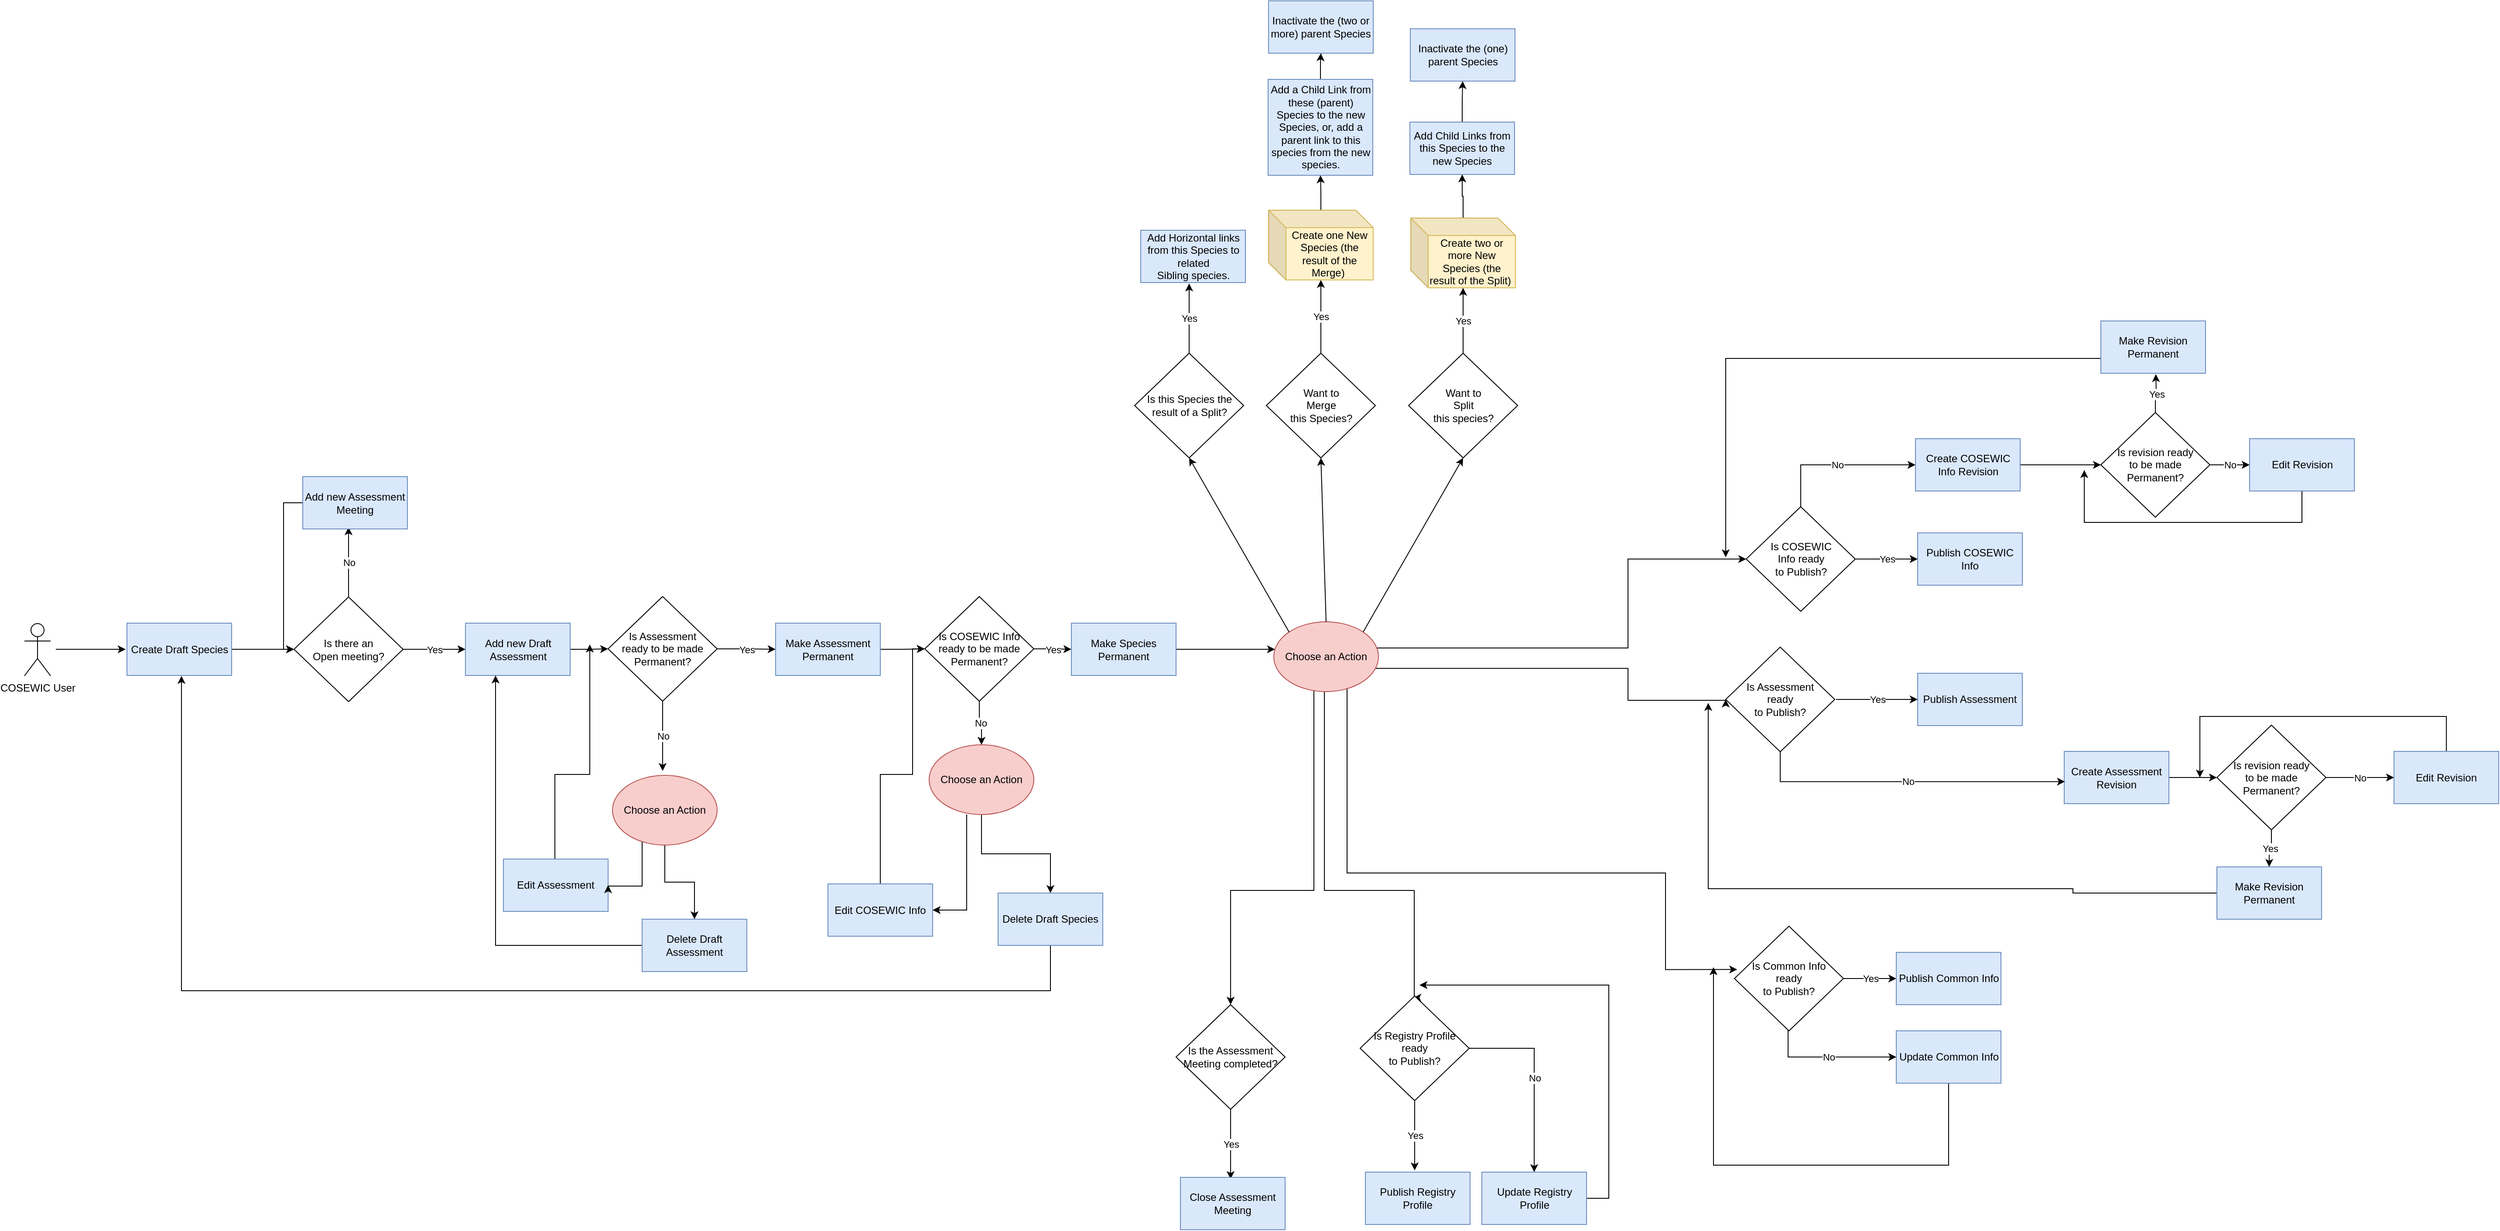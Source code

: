 <mxfile version="12.3.1" type="github" pages="4">
  <diagram name="COSEWIC" id="c7558073-3199-34d8-9f00-42111426c3f3">
    <mxGraphModel dx="5663" dy="2269" grid="1" gridSize="10" guides="1" tooltips="1" connect="1" arrows="1" fold="1" page="1" pageScale="1" pageWidth="1600" pageHeight="1200" background="none" math="0" shadow="0">
      <root>
        <mxCell id="0"/>
        <mxCell id="1" parent="0"/>
        <mxCell id="WwuJ3jNGOPKnRlUZL0jA-12" value="" style="edgeStyle=orthogonalEdgeStyle;rounded=0;orthogonalLoop=1;jettySize=auto;html=1;" parent="1" edge="1">
          <mxGeometry relative="1" as="geometry">
            <mxPoint x="-1452" y="1013.5" as="sourcePoint"/>
            <mxPoint x="-1372" y="1013.5" as="targetPoint"/>
          </mxGeometry>
        </mxCell>
        <mxCell id="WwuJ3jNGOPKnRlUZL0jA-26" value="" style="edgeStyle=orthogonalEdgeStyle;rounded=0;orthogonalLoop=1;jettySize=auto;html=1;" parent="1" source="WwuJ3jNGOPKnRlUZL0jA-14" target="WwuJ3jNGOPKnRlUZL0jA-25" edge="1">
          <mxGeometry relative="1" as="geometry"/>
        </mxCell>
        <mxCell id="WwuJ3jNGOPKnRlUZL0jA-14" value="Create Draft Species" style="rounded=0;whiteSpace=wrap;html=1;fillColor=#dae8fc;strokeColor=#6c8ebf;" parent="1" vertex="1">
          <mxGeometry x="-1370.5" y="983.5" width="120" height="60" as="geometry"/>
        </mxCell>
        <mxCell id="ZXBc8UasPS0uCbpXYorS-26" value="" style="edgeStyle=orthogonalEdgeStyle;rounded=0;orthogonalLoop=1;jettySize=auto;html=1;" parent="1" source="WwuJ3jNGOPKnRlUZL0jA-16" target="ZXBc8UasPS0uCbpXYorS-25" edge="1">
          <mxGeometry relative="1" as="geometry"/>
        </mxCell>
        <mxCell id="WwuJ3jNGOPKnRlUZL0jA-16" value="Add new Draft Assessment" style="rounded=0;whiteSpace=wrap;html=1;fillColor=#dae8fc;strokeColor=#6c8ebf;" parent="1" vertex="1">
          <mxGeometry x="-982.5" y="983.5" width="120" height="60" as="geometry"/>
        </mxCell>
        <mxCell id="WwuJ3jNGOPKnRlUZL0jA-32" value="" style="edgeStyle=orthogonalEdgeStyle;rounded=0;orthogonalLoop=1;jettySize=auto;html=1;exitX=0.583;exitY=0.276;exitDx=0;exitDy=0;exitPerimeter=0;" parent="1" target="WwuJ3jNGOPKnRlUZL0jA-31" edge="1">
          <mxGeometry relative="1" as="geometry">
            <mxPoint x="7.412" y="1010.647" as="sourcePoint"/>
            <Array as="points">
              <mxPoint x="8" y="1012"/>
              <mxPoint x="350" y="1012"/>
              <mxPoint x="350" y="910"/>
            </Array>
          </mxGeometry>
        </mxCell>
        <mxCell id="WwuJ3jNGOPKnRlUZL0jA-60" value="" style="edgeStyle=orthogonalEdgeStyle;rounded=0;orthogonalLoop=1;jettySize=auto;html=1;entryX=0;entryY=0.5;entryDx=0;entryDy=0;exitX=0.918;exitY=0.524;exitDx=0;exitDy=0;exitPerimeter=0;" parent="1" target="WwuJ3jNGOPKnRlUZL0jA-54" edge="1">
          <mxGeometry relative="1" as="geometry">
            <mxPoint x="39.176" y="1035.353" as="sourcePoint"/>
            <mxPoint x="-176" y="1006.5" as="targetPoint"/>
            <Array as="points">
              <mxPoint x="39" y="1035"/>
              <mxPoint x="350" y="1035"/>
              <mxPoint x="350" y="1072"/>
            </Array>
          </mxGeometry>
        </mxCell>
        <mxCell id="WwuJ3jNGOPKnRlUZL0jA-68" value="" style="edgeStyle=orthogonalEdgeStyle;rounded=0;orthogonalLoop=1;jettySize=auto;html=1;exitX=0.817;exitY=0.864;exitDx=0;exitDy=0;exitPerimeter=0;entryX=0.025;entryY=0.414;entryDx=0;entryDy=0;entryPerimeter=0;" parent="1" source="bXLVbo697JFJodXMGoPI-9" target="WwuJ3jNGOPKnRlUZL0jA-67" edge="1">
          <mxGeometry relative="1" as="geometry">
            <mxPoint x="-7.167" y="1051.5" as="sourcePoint"/>
            <mxPoint x="208" y="1340" as="targetPoint"/>
            <Array as="points">
              <mxPoint x="42" y="1050"/>
              <mxPoint x="28" y="1050"/>
              <mxPoint x="28" y="1270"/>
              <mxPoint x="393" y="1270"/>
              <mxPoint x="393" y="1380"/>
            </Array>
          </mxGeometry>
        </mxCell>
        <mxCell id="ZXBc8UasPS0uCbpXYorS-34" value="" style="edgeStyle=orthogonalEdgeStyle;rounded=0;orthogonalLoop=1;jettySize=auto;html=1;" parent="1" source="WwuJ3jNGOPKnRlUZL0jA-18" target="ZXBc8UasPS0uCbpXYorS-33" edge="1">
          <mxGeometry relative="1" as="geometry"/>
        </mxCell>
        <mxCell id="WwuJ3jNGOPKnRlUZL0jA-18" value="Make Assessment Permanent" style="rounded=0;whiteSpace=wrap;html=1;fillColor=#dae8fc;strokeColor=#6c8ebf;" parent="1" vertex="1">
          <mxGeometry x="-627" y="983.5" width="120" height="60" as="geometry"/>
        </mxCell>
        <mxCell id="WwuJ3jNGOPKnRlUZL0jA-23" value="Publish COSEWIC Info" style="rounded=0;whiteSpace=wrap;html=1;fillColor=#dae8fc;strokeColor=#6c8ebf;" parent="1" vertex="1">
          <mxGeometry x="682" y="880" width="120" height="60" as="geometry"/>
        </mxCell>
        <mxCell id="WwuJ3jNGOPKnRlUZL0jA-27" value="Yes" style="edgeStyle=orthogonalEdgeStyle;rounded=0;orthogonalLoop=1;jettySize=auto;html=1;" parent="1" source="WwuJ3jNGOPKnRlUZL0jA-25" target="WwuJ3jNGOPKnRlUZL0jA-16" edge="1">
          <mxGeometry relative="1" as="geometry"/>
        </mxCell>
        <mxCell id="WwuJ3jNGOPKnRlUZL0jA-29" value="No" style="edgeStyle=orthogonalEdgeStyle;rounded=0;orthogonalLoop=1;jettySize=auto;html=1;" parent="1" source="WwuJ3jNGOPKnRlUZL0jA-25" edge="1">
          <mxGeometry relative="1" as="geometry">
            <mxPoint x="-1116.5" y="873.5" as="targetPoint"/>
          </mxGeometry>
        </mxCell>
        <mxCell id="WwuJ3jNGOPKnRlUZL0jA-25" value="Is there an &lt;br&gt;Open meeting?" style="rhombus;whiteSpace=wrap;html=1;" parent="1" vertex="1">
          <mxGeometry x="-1179" y="953.5" width="125" height="120" as="geometry"/>
        </mxCell>
        <mxCell id="bXLVbo697JFJodXMGoPI-2" value="" style="edgeStyle=orthogonalEdgeStyle;rounded=0;orthogonalLoop=1;jettySize=auto;html=1;entryX=0;entryY=0.5;entryDx=0;entryDy=0;" parent="1" source="WwuJ3jNGOPKnRlUZL0jA-30" target="WwuJ3jNGOPKnRlUZL0jA-25" edge="1">
          <mxGeometry relative="1" as="geometry">
            <mxPoint x="-1191" y="1020" as="targetPoint"/>
            <Array as="points">
              <mxPoint x="-1191" y="846"/>
              <mxPoint x="-1191" y="1014"/>
            </Array>
          </mxGeometry>
        </mxCell>
        <mxCell id="WwuJ3jNGOPKnRlUZL0jA-30" value="Add new Assessment Meeting" style="rounded=0;whiteSpace=wrap;html=1;fillColor=#dae8fc;strokeColor=#6c8ebf;" parent="1" vertex="1">
          <mxGeometry x="-1169" y="815.5" width="120" height="60" as="geometry"/>
        </mxCell>
        <mxCell id="WwuJ3jNGOPKnRlUZL0jA-33" value="Yes" style="edgeStyle=orthogonalEdgeStyle;rounded=0;orthogonalLoop=1;jettySize=auto;html=1;" parent="1" source="WwuJ3jNGOPKnRlUZL0jA-31" target="WwuJ3jNGOPKnRlUZL0jA-23" edge="1">
          <mxGeometry relative="1" as="geometry"/>
        </mxCell>
        <mxCell id="ZXBc8UasPS0uCbpXYorS-8" value="No" style="edgeStyle=orthogonalEdgeStyle;rounded=0;orthogonalLoop=1;jettySize=auto;html=1;exitX=0.5;exitY=0;exitDx=0;exitDy=0;" parent="1" source="WwuJ3jNGOPKnRlUZL0jA-31" target="WwuJ3jNGOPKnRlUZL0jA-36" edge="1">
          <mxGeometry relative="1" as="geometry">
            <Array as="points">
              <mxPoint x="548" y="802"/>
            </Array>
          </mxGeometry>
        </mxCell>
        <mxCell id="WwuJ3jNGOPKnRlUZL0jA-31" value="Is COSEWIC &lt;br&gt;Info&amp;nbsp;ready &lt;br&gt;to Publish?" style="rhombus;whiteSpace=wrap;html=1;" parent="1" vertex="1">
          <mxGeometry x="485.5" y="850" width="125" height="120" as="geometry"/>
        </mxCell>
        <mxCell id="ZXBc8UasPS0uCbpXYorS-12" value="" style="edgeStyle=orthogonalEdgeStyle;rounded=0;orthogonalLoop=1;jettySize=auto;html=1;entryX=0;entryY=0.5;entryDx=0;entryDy=0;" parent="1" source="WwuJ3jNGOPKnRlUZL0jA-36" edge="1" target="ZXBc8UasPS0uCbpXYorS-76">
          <mxGeometry relative="1" as="geometry">
            <mxPoint x="859.5" y="848" as="targetPoint"/>
          </mxGeometry>
        </mxCell>
        <mxCell id="WwuJ3jNGOPKnRlUZL0jA-36" value="Create COSEWIC Info Revision" style="rounded=0;whiteSpace=wrap;html=1;fillColor=#dae8fc;strokeColor=#6c8ebf;" parent="1" vertex="1">
          <mxGeometry x="679.5" y="772" width="120" height="60" as="geometry"/>
        </mxCell>
        <mxCell id="ZXBc8UasPS0uCbpXYorS-10" value="" style="edgeStyle=orthogonalEdgeStyle;rounded=0;orthogonalLoop=1;jettySize=auto;html=1;" parent="1" source="WwuJ3jNGOPKnRlUZL0jA-42" edge="1">
          <mxGeometry relative="1" as="geometry">
            <mxPoint x="462" y="908" as="targetPoint"/>
            <Array as="points">
              <mxPoint x="462" y="680"/>
            </Array>
          </mxGeometry>
        </mxCell>
        <mxCell id="WwuJ3jNGOPKnRlUZL0jA-42" value="Make Revision Permanent" style="rounded=0;whiteSpace=wrap;html=1;fillColor=#dae8fc;strokeColor=#6c8ebf;" parent="1" vertex="1">
          <mxGeometry x="892" y="637" width="120" height="60" as="geometry"/>
        </mxCell>
        <mxCell id="ZXBc8UasPS0uCbpXYorS-84" value="" style="edgeStyle=orthogonalEdgeStyle;rounded=0;orthogonalLoop=1;jettySize=auto;html=1;" parent="1" source="WwuJ3jNGOPKnRlUZL0jA-45" target="ZXBc8UasPS0uCbpXYorS-83" edge="1">
          <mxGeometry relative="1" as="geometry"/>
        </mxCell>
        <mxCell id="WwuJ3jNGOPKnRlUZL0jA-45" value="Create Assessment Revision" style="rounded=0;whiteSpace=wrap;html=1;fillColor=#dae8fc;strokeColor=#6c8ebf;" parent="1" vertex="1">
          <mxGeometry x="850" y="1130.5" width="120" height="60" as="geometry"/>
        </mxCell>
        <mxCell id="ZXBc8UasPS0uCbpXYorS-89" value="" style="edgeStyle=orthogonalEdgeStyle;rounded=0;orthogonalLoop=1;jettySize=auto;html=1;exitX=0;exitY=0.5;exitDx=0;exitDy=0;" parent="1" source="WwuJ3jNGOPKnRlUZL0jA-47" edge="1">
          <mxGeometry relative="1" as="geometry">
            <mxPoint x="494" y="1261" as="sourcePoint"/>
            <mxPoint x="442" y="1075" as="targetPoint"/>
            <Array as="points">
              <mxPoint x="860" y="1288"/>
              <mxPoint x="442" y="1288"/>
            </Array>
          </mxGeometry>
        </mxCell>
        <mxCell id="WwuJ3jNGOPKnRlUZL0jA-47" value="Make Revision Permanent" style="rounded=0;whiteSpace=wrap;html=1;fillColor=#dae8fc;strokeColor=#6c8ebf;" parent="1" vertex="1">
          <mxGeometry x="1025" y="1263" width="120" height="60" as="geometry"/>
        </mxCell>
        <mxCell id="n475BT7gWCOV-XphNk7p-2" value="No" style="edgeStyle=orthogonalEdgeStyle;rounded=0;orthogonalLoop=1;jettySize=auto;html=1;entryX=0.007;entryY=0.579;entryDx=0;entryDy=0;entryPerimeter=0;exitX=0.5;exitY=1;exitDx=0;exitDy=0;" edge="1" parent="1" source="WwuJ3jNGOPKnRlUZL0jA-54" target="WwuJ3jNGOPKnRlUZL0jA-45">
          <mxGeometry relative="1" as="geometry">
            <mxPoint x="524.5" y="1211" as="targetPoint"/>
          </mxGeometry>
        </mxCell>
        <mxCell id="WwuJ3jNGOPKnRlUZL0jA-54" value="Is Assessment &lt;br&gt;ready &lt;br&gt;to Publish?" style="rhombus;whiteSpace=wrap;html=1;" parent="1" vertex="1">
          <mxGeometry x="462" y="1011" width="125" height="120" as="geometry"/>
        </mxCell>
        <mxCell id="WwuJ3jNGOPKnRlUZL0jA-55" value="Publish Assessment" style="rounded=0;whiteSpace=wrap;html=1;fillColor=#dae8fc;strokeColor=#6c8ebf;" parent="1" vertex="1">
          <mxGeometry x="682" y="1041" width="120" height="60" as="geometry"/>
        </mxCell>
        <mxCell id="WwuJ3jNGOPKnRlUZL0jA-56" value="Yes" style="edgeStyle=orthogonalEdgeStyle;rounded=0;orthogonalLoop=1;jettySize=auto;html=1;" parent="1" target="WwuJ3jNGOPKnRlUZL0jA-55" edge="1">
          <mxGeometry relative="1" as="geometry">
            <mxPoint x="588.5" y="1071" as="sourcePoint"/>
            <Array as="points">
              <mxPoint x="662" y="1071"/>
              <mxPoint x="662" y="1071"/>
            </Array>
          </mxGeometry>
        </mxCell>
        <mxCell id="ZXBc8UasPS0uCbpXYorS-20" value="Yes" style="edgeStyle=orthogonalEdgeStyle;rounded=0;orthogonalLoop=1;jettySize=auto;html=1;entryX=0;entryY=0.5;entryDx=0;entryDy=0;" parent="1" source="WwuJ3jNGOPKnRlUZL0jA-67" target="WwuJ3jNGOPKnRlUZL0jA-76" edge="1">
          <mxGeometry relative="1" as="geometry">
            <mxPoint x="677" y="1391" as="targetPoint"/>
          </mxGeometry>
        </mxCell>
        <mxCell id="WwuJ3jNGOPKnRlUZL0jA-67" value="Is Common Info&lt;br&gt;ready &lt;br&gt;to Publish?" style="rhombus;whiteSpace=wrap;html=1;" parent="1" vertex="1">
          <mxGeometry x="472" y="1331" width="125" height="120" as="geometry"/>
        </mxCell>
        <mxCell id="ZXBc8UasPS0uCbpXYorS-96" value="" style="edgeStyle=orthogonalEdgeStyle;rounded=0;orthogonalLoop=1;jettySize=auto;html=1;exitX=0.5;exitY=1;exitDx=0;exitDy=0;" parent="1" source="WwuJ3jNGOPKnRlUZL0jA-71" edge="1">
          <mxGeometry relative="1" as="geometry">
            <mxPoint x="448" y="1378" as="targetPoint"/>
            <Array as="points">
              <mxPoint x="717" y="1605"/>
              <mxPoint x="448" y="1605"/>
            </Array>
          </mxGeometry>
        </mxCell>
        <mxCell id="WwuJ3jNGOPKnRlUZL0jA-71" value="Update Common Info" style="rounded=0;whiteSpace=wrap;html=1;fillColor=#dae8fc;strokeColor=#6c8ebf;" parent="1" vertex="1">
          <mxGeometry x="657.5" y="1451" width="120" height="60" as="geometry"/>
        </mxCell>
        <mxCell id="WwuJ3jNGOPKnRlUZL0jA-75" value="No" style="edgeStyle=orthogonalEdgeStyle;rounded=0;orthogonalLoop=1;jettySize=auto;html=1;exitX=0.5;exitY=1;exitDx=0;exitDy=0;entryX=0;entryY=0.5;entryDx=0;entryDy=0;" parent="1" source="WwuJ3jNGOPKnRlUZL0jA-67" target="WwuJ3jNGOPKnRlUZL0jA-71" edge="1">
          <mxGeometry relative="1" as="geometry">
            <mxPoint x="326" y="1394.5" as="sourcePoint"/>
            <mxPoint x="744" y="1422" as="targetPoint"/>
            <Array as="points">
              <mxPoint x="533.5" y="1481.5"/>
            </Array>
          </mxGeometry>
        </mxCell>
        <mxCell id="WwuJ3jNGOPKnRlUZL0jA-76" value="Publish Common Info" style="rounded=0;whiteSpace=wrap;html=1;fillColor=#dae8fc;strokeColor=#6c8ebf;" parent="1" vertex="1">
          <mxGeometry x="657.5" y="1361" width="120" height="60" as="geometry"/>
        </mxCell>
        <mxCell id="bXLVbo697JFJodXMGoPI-35" value="Yes" style="edgeStyle=orthogonalEdgeStyle;rounded=0;orthogonalLoop=1;jettySize=auto;html=1;" parent="1" source="bXLVbo697JFJodXMGoPI-3" target="bXLVbo697JFJodXMGoPI-34" edge="1">
          <mxGeometry relative="1" as="geometry"/>
        </mxCell>
        <mxCell id="bXLVbo697JFJodXMGoPI-3" value="Want to &lt;br&gt;Merge &lt;br&gt;this Species?" style="rhombus;whiteSpace=wrap;html=1;" parent="1" vertex="1">
          <mxGeometry x="-64.5" y="674" width="125" height="120" as="geometry"/>
        </mxCell>
        <mxCell id="bXLVbo697JFJodXMGoPI-20" value="Yes" style="edgeStyle=orthogonalEdgeStyle;rounded=0;orthogonalLoop=1;jettySize=auto;html=1;" parent="1" source="bXLVbo697JFJodXMGoPI-5" target="bXLVbo697JFJodXMGoPI-21" edge="1">
          <mxGeometry relative="1" as="geometry">
            <mxPoint x="702.5" y="570.0" as="targetPoint"/>
          </mxGeometry>
        </mxCell>
        <mxCell id="bXLVbo697JFJodXMGoPI-5" value="Want to &lt;br&gt;Split &lt;br&gt;this species?" style="rhombus;whiteSpace=wrap;html=1;" parent="1" vertex="1">
          <mxGeometry x="98.5" y="674" width="125" height="120" as="geometry"/>
        </mxCell>
        <mxCell id="ZXBc8UasPS0uCbpXYorS-66" value="" style="edgeStyle=orthogonalEdgeStyle;rounded=0;orthogonalLoop=1;jettySize=auto;html=1;entryX=0.5;entryY=0;entryDx=0;entryDy=0;" parent="1" source="bXLVbo697JFJodXMGoPI-9" target="ZXBc8UasPS0uCbpXYorS-64" edge="1">
          <mxGeometry relative="1" as="geometry">
            <mxPoint x="-12.0" y="1142" as="targetPoint"/>
            <Array as="points">
              <mxPoint x="-10" y="1290"/>
              <mxPoint x="-105" y="1290"/>
            </Array>
          </mxGeometry>
        </mxCell>
        <mxCell id="ZXBc8UasPS0uCbpXYorS-98" value="" style="edgeStyle=orthogonalEdgeStyle;rounded=0;orthogonalLoop=1;jettySize=auto;html=1;" parent="1" source="bXLVbo697JFJodXMGoPI-9" edge="1">
          <mxGeometry relative="1" as="geometry">
            <mxPoint x="104" y="1413" as="targetPoint"/>
            <Array as="points">
              <mxPoint x="2" y="1290"/>
              <mxPoint x="105" y="1290"/>
            </Array>
          </mxGeometry>
        </mxCell>
        <mxCell id="bXLVbo697JFJodXMGoPI-9" value="Choose an Action" style="ellipse;whiteSpace=wrap;html=1;fillColor=#f8cecc;strokeColor=#b85450;" parent="1" vertex="1">
          <mxGeometry x="-56" y="982" width="120" height="80" as="geometry"/>
        </mxCell>
        <mxCell id="bXLVbo697JFJodXMGoPI-18" value="" style="edgeStyle=orthogonalEdgeStyle;rounded=0;orthogonalLoop=1;jettySize=auto;html=1;" parent="1" source="bXLVbo697JFJodXMGoPI-17" target="bXLVbo697JFJodXMGoPI-9" edge="1">
          <mxGeometry relative="1" as="geometry">
            <Array as="points">
              <mxPoint x="-138" y="1014"/>
              <mxPoint x="-138" y="1014"/>
            </Array>
          </mxGeometry>
        </mxCell>
        <mxCell id="bXLVbo697JFJodXMGoPI-17" value="Make Species Permanent" style="rounded=0;whiteSpace=wrap;html=1;fillColor=#dae8fc;strokeColor=#6c8ebf;" parent="1" vertex="1">
          <mxGeometry x="-288" y="983.5" width="120" height="60" as="geometry"/>
        </mxCell>
        <mxCell id="bXLVbo697JFJodXMGoPI-23" value="" style="edgeStyle=orthogonalEdgeStyle;rounded=0;orthogonalLoop=1;jettySize=auto;html=1;entryX=0.5;entryY=1;entryDx=0;entryDy=0;" parent="1" source="bXLVbo697JFJodXMGoPI-21" target="bXLVbo697JFJodXMGoPI-29" edge="1">
          <mxGeometry relative="1" as="geometry">
            <mxPoint x="203.5" y="490" as="targetPoint"/>
            <Array as="points">
              <mxPoint x="161.5" y="494"/>
            </Array>
          </mxGeometry>
        </mxCell>
        <mxCell id="bXLVbo697JFJodXMGoPI-21" value="Create two or more New Species (the result of the Split)&amp;nbsp;" style="shape=cube;whiteSpace=wrap;html=1;boundedLbl=1;backgroundOutline=1;darkOpacity=0.05;darkOpacity2=0.1;fillColor=#fff2cc;strokeColor=#d6b656;" parent="1" vertex="1">
          <mxGeometry x="101" y="519" width="120" height="80" as="geometry"/>
        </mxCell>
        <mxCell id="ZXBc8UasPS0uCbpXYorS-7" value="" style="edgeStyle=orthogonalEdgeStyle;rounded=0;orthogonalLoop=1;jettySize=auto;html=1;" parent="1" source="bXLVbo697JFJodXMGoPI-29" target="bXLVbo697JFJodXMGoPI-39" edge="1">
          <mxGeometry relative="1" as="geometry"/>
        </mxCell>
        <mxCell id="bXLVbo697JFJodXMGoPI-29" value="Add Child Links from this Species to the new Species" style="rounded=0;whiteSpace=wrap;html=1;fillColor=#dae8fc;strokeColor=#6c8ebf;" parent="1" vertex="1">
          <mxGeometry x="100" y="409" width="120" height="60" as="geometry"/>
        </mxCell>
        <mxCell id="bXLVbo697JFJodXMGoPI-32" value="Inactivate the (two or more) parent Species" style="rounded=0;whiteSpace=wrap;html=1;fillColor=#dae8fc;strokeColor=#6c8ebf;" parent="1" vertex="1">
          <mxGeometry x="-62" y="270" width="120" height="60" as="geometry"/>
        </mxCell>
        <mxCell id="ZXBc8UasPS0uCbpXYorS-4" value="" style="edgeStyle=orthogonalEdgeStyle;rounded=0;orthogonalLoop=1;jettySize=auto;html=1;" parent="1" source="bXLVbo697JFJodXMGoPI-34" target="bXLVbo697JFJodXMGoPI-37" edge="1">
          <mxGeometry relative="1" as="geometry"/>
        </mxCell>
        <mxCell id="bXLVbo697JFJodXMGoPI-34" value="Create one New Species (the result of the Merge)&amp;nbsp;" style="shape=cube;whiteSpace=wrap;html=1;boundedLbl=1;backgroundOutline=1;darkOpacity=0.05;darkOpacity2=0.1;fillColor=#fff2cc;strokeColor=#d6b656;" parent="1" vertex="1">
          <mxGeometry x="-62" y="510" width="120" height="80" as="geometry"/>
        </mxCell>
        <mxCell id="ZXBc8UasPS0uCbpXYorS-6" value="" style="edgeStyle=orthogonalEdgeStyle;rounded=0;orthogonalLoop=1;jettySize=auto;html=1;" parent="1" source="bXLVbo697JFJodXMGoPI-37" target="bXLVbo697JFJodXMGoPI-32" edge="1">
          <mxGeometry relative="1" as="geometry">
            <mxPoint x="-2.5" y="309" as="targetPoint"/>
          </mxGeometry>
        </mxCell>
        <mxCell id="bXLVbo697JFJodXMGoPI-37" value="Add a Child Link from these (parent) Species to the new Species, or, add a parent link to this species from the new species." style="rounded=0;whiteSpace=wrap;html=1;fillColor=#dae8fc;strokeColor=#6c8ebf;" parent="1" vertex="1">
          <mxGeometry x="-62.5" y="360" width="120" height="110" as="geometry"/>
        </mxCell>
        <mxCell id="bXLVbo697JFJodXMGoPI-39" value="Inactivate the (one) parent Species" style="rounded=0;whiteSpace=wrap;html=1;fillColor=#dae8fc;strokeColor=#6c8ebf;" parent="1" vertex="1">
          <mxGeometry x="100.5" y="302" width="120" height="60" as="geometry"/>
        </mxCell>
        <mxCell id="ZXBc8UasPS0uCbpXYorS-1" value="COSEWIC User" style="shape=umlActor;verticalLabelPosition=bottom;labelBackgroundColor=#ffffff;verticalAlign=top;html=1;" parent="1" vertex="1">
          <mxGeometry x="-1488" y="984" width="30" height="60" as="geometry"/>
        </mxCell>
        <mxCell id="ZXBc8UasPS0uCbpXYorS-3" value="" style="endArrow=classic;html=1;entryX=0.5;entryY=1;entryDx=0;entryDy=0;exitX=0.5;exitY=0;exitDx=0;exitDy=0;" parent="1" source="bXLVbo697JFJodXMGoPI-9" target="bXLVbo697JFJodXMGoPI-3" edge="1">
          <mxGeometry width="50" height="50" relative="1" as="geometry">
            <mxPoint x="-111" y="976" as="sourcePoint"/>
            <mxPoint x="-88" y="924" as="targetPoint"/>
          </mxGeometry>
        </mxCell>
        <mxCell id="ZXBc8UasPS0uCbpXYorS-27" value="Yes" style="edgeStyle=orthogonalEdgeStyle;rounded=0;orthogonalLoop=1;jettySize=auto;html=1;" parent="1" source="ZXBc8UasPS0uCbpXYorS-25" target="WwuJ3jNGOPKnRlUZL0jA-18" edge="1">
          <mxGeometry relative="1" as="geometry"/>
        </mxCell>
        <mxCell id="ZXBc8UasPS0uCbpXYorS-29" value="No" style="edgeStyle=orthogonalEdgeStyle;rounded=0;orthogonalLoop=1;jettySize=auto;html=1;" parent="1" source="ZXBc8UasPS0uCbpXYorS-25" edge="1">
          <mxGeometry relative="1" as="geometry">
            <mxPoint x="-756.5" y="1153" as="targetPoint"/>
          </mxGeometry>
        </mxCell>
        <mxCell id="ZXBc8UasPS0uCbpXYorS-25" value="Is Assessment&lt;br&gt;ready to be made &lt;br&gt;Permanent?" style="rhombus;whiteSpace=wrap;html=1;" parent="1" vertex="1">
          <mxGeometry x="-819" y="953" width="125" height="120" as="geometry"/>
        </mxCell>
        <mxCell id="ZXBc8UasPS0uCbpXYorS-32" value="" style="edgeStyle=orthogonalEdgeStyle;rounded=0;orthogonalLoop=1;jettySize=auto;html=1;" parent="1" source="ZXBc8UasPS0uCbpXYorS-30" edge="1">
          <mxGeometry relative="1" as="geometry">
            <mxPoint x="-840" y="1008" as="targetPoint"/>
            <Array as="points">
              <mxPoint x="-880" y="1157"/>
              <mxPoint x="-840" y="1157"/>
            </Array>
          </mxGeometry>
        </mxCell>
        <mxCell id="ZXBc8UasPS0uCbpXYorS-30" value="Edit Assessment" style="rounded=0;whiteSpace=wrap;html=1;fillColor=#dae8fc;strokeColor=#6c8ebf;" parent="1" vertex="1">
          <mxGeometry x="-939" y="1254" width="120" height="60" as="geometry"/>
        </mxCell>
        <mxCell id="ZXBc8UasPS0uCbpXYorS-35" value="Yes" style="edgeStyle=orthogonalEdgeStyle;rounded=0;orthogonalLoop=1;jettySize=auto;html=1;" parent="1" source="ZXBc8UasPS0uCbpXYorS-33" target="bXLVbo697JFJodXMGoPI-17" edge="1">
          <mxGeometry relative="1" as="geometry"/>
        </mxCell>
        <mxCell id="ZXBc8UasPS0uCbpXYorS-39" value="No" style="edgeStyle=orthogonalEdgeStyle;rounded=0;orthogonalLoop=1;jettySize=auto;html=1;entryX=0.5;entryY=0;entryDx=0;entryDy=0;" parent="1" source="ZXBc8UasPS0uCbpXYorS-33" target="ZXBc8UasPS0uCbpXYorS-54" edge="1">
          <mxGeometry relative="1" as="geometry">
            <mxPoint x="-380" y="1110" as="targetPoint"/>
          </mxGeometry>
        </mxCell>
        <mxCell id="ZXBc8UasPS0uCbpXYorS-33" value="Is COSEWIC Info&lt;br&gt;ready to be made &lt;br&gt;Permanent?" style="rhombus;whiteSpace=wrap;html=1;" parent="1" vertex="1">
          <mxGeometry x="-456" y="953" width="125" height="120" as="geometry"/>
        </mxCell>
        <mxCell id="ZXBc8UasPS0uCbpXYorS-44" value="" style="edgeStyle=orthogonalEdgeStyle;rounded=0;orthogonalLoop=1;jettySize=auto;html=1;exitX=0.5;exitY=0;exitDx=0;exitDy=0;entryX=0;entryY=0.5;entryDx=0;entryDy=0;" parent="1" source="ZXBc8UasPS0uCbpXYorS-40" target="ZXBc8UasPS0uCbpXYorS-33" edge="1">
          <mxGeometry relative="1" as="geometry">
            <mxPoint x="-470" y="1272" as="sourcePoint"/>
            <mxPoint x="-469" y="1040" as="targetPoint"/>
            <Array as="points">
              <mxPoint x="-507" y="1157"/>
              <mxPoint x="-470" y="1157"/>
              <mxPoint x="-470" y="1013"/>
            </Array>
          </mxGeometry>
        </mxCell>
        <mxCell id="ZXBc8UasPS0uCbpXYorS-40" value="Edit COSEWIC Info" style="rounded=0;whiteSpace=wrap;html=1;fillColor=#dae8fc;strokeColor=#6c8ebf;" parent="1" vertex="1">
          <mxGeometry x="-567" y="1282.5" width="120" height="60" as="geometry"/>
        </mxCell>
        <mxCell id="ZXBc8UasPS0uCbpXYorS-48" value="" style="edgeStyle=orthogonalEdgeStyle;rounded=0;orthogonalLoop=1;jettySize=auto;html=1;entryX=1;entryY=0.5;entryDx=0;entryDy=0;" parent="1" source="ZXBc8UasPS0uCbpXYorS-45" target="ZXBc8UasPS0uCbpXYorS-30" edge="1">
          <mxGeometry relative="1" as="geometry">
            <mxPoint x="-754" y="1318" as="targetPoint"/>
            <Array as="points">
              <mxPoint x="-780" y="1285"/>
            </Array>
          </mxGeometry>
        </mxCell>
        <mxCell id="ZXBc8UasPS0uCbpXYorS-50" value="" style="edgeStyle=orthogonalEdgeStyle;rounded=0;orthogonalLoop=1;jettySize=auto;html=1;entryX=0.5;entryY=0;entryDx=0;entryDy=0;" parent="1" source="ZXBc8UasPS0uCbpXYorS-45" target="ZXBc8UasPS0uCbpXYorS-51" edge="1">
          <mxGeometry relative="1" as="geometry">
            <mxPoint x="-754" y="1318" as="targetPoint"/>
          </mxGeometry>
        </mxCell>
        <mxCell id="ZXBc8UasPS0uCbpXYorS-45" value="Choose an Action" style="ellipse;whiteSpace=wrap;html=1;fillColor=#f8cecc;strokeColor=#b85450;" parent="1" vertex="1">
          <mxGeometry x="-814" y="1158" width="120" height="80" as="geometry"/>
        </mxCell>
        <mxCell id="ZXBc8UasPS0uCbpXYorS-53" value="" style="edgeStyle=orthogonalEdgeStyle;rounded=0;orthogonalLoop=1;jettySize=auto;html=1;" parent="1" source="ZXBc8UasPS0uCbpXYorS-51" target="WwuJ3jNGOPKnRlUZL0jA-16" edge="1">
          <mxGeometry relative="1" as="geometry">
            <mxPoint x="-984" y="1353" as="targetPoint"/>
            <Array as="points">
              <mxPoint x="-948" y="1353"/>
            </Array>
          </mxGeometry>
        </mxCell>
        <mxCell id="ZXBc8UasPS0uCbpXYorS-51" value="Delete Draft Assessment" style="rounded=0;whiteSpace=wrap;html=1;fillColor=#dae8fc;strokeColor=#6c8ebf;" parent="1" vertex="1">
          <mxGeometry x="-780" y="1323" width="120" height="60" as="geometry"/>
        </mxCell>
        <mxCell id="ZXBc8UasPS0uCbpXYorS-56" value="" style="edgeStyle=orthogonalEdgeStyle;rounded=0;orthogonalLoop=1;jettySize=auto;html=1;entryX=1;entryY=0.5;entryDx=0;entryDy=0;" parent="1" target="ZXBc8UasPS0uCbpXYorS-40" edge="1">
          <mxGeometry relative="1" as="geometry">
            <mxPoint x="-408" y="1203" as="sourcePoint"/>
            <mxPoint x="-391" y="1283" as="targetPoint"/>
            <Array as="points">
              <mxPoint x="-408" y="1203"/>
              <mxPoint x="-408" y="1313"/>
            </Array>
          </mxGeometry>
        </mxCell>
        <mxCell id="ZXBc8UasPS0uCbpXYorS-61" value="" style="edgeStyle=orthogonalEdgeStyle;rounded=0;orthogonalLoop=1;jettySize=auto;html=1;entryX=0.5;entryY=0;entryDx=0;entryDy=0;" parent="1" source="ZXBc8UasPS0uCbpXYorS-54" target="ZXBc8UasPS0uCbpXYorS-57" edge="1">
          <mxGeometry relative="1" as="geometry">
            <mxPoint x="-391" y="1283" as="targetPoint"/>
          </mxGeometry>
        </mxCell>
        <mxCell id="ZXBc8UasPS0uCbpXYorS-54" value="Choose an Action" style="ellipse;whiteSpace=wrap;html=1;fillColor=#f8cecc;strokeColor=#b85450;" parent="1" vertex="1">
          <mxGeometry x="-451" y="1123" width="120" height="80" as="geometry"/>
        </mxCell>
        <mxCell id="ZXBc8UasPS0uCbpXYorS-63" value="" style="edgeStyle=orthogonalEdgeStyle;rounded=0;orthogonalLoop=1;jettySize=auto;html=1;" parent="1" source="ZXBc8UasPS0uCbpXYorS-57" edge="1">
          <mxGeometry relative="1" as="geometry">
            <mxPoint x="-1308" y="1044" as="targetPoint"/>
            <Array as="points">
              <mxPoint x="-312" y="1405"/>
              <mxPoint x="-1308" y="1405"/>
            </Array>
          </mxGeometry>
        </mxCell>
        <mxCell id="ZXBc8UasPS0uCbpXYorS-57" value="Delete Draft Species" style="rounded=0;whiteSpace=wrap;html=1;fillColor=#dae8fc;strokeColor=#6c8ebf;" parent="1" vertex="1">
          <mxGeometry x="-372" y="1293" width="120" height="60" as="geometry"/>
        </mxCell>
        <mxCell id="ZXBc8UasPS0uCbpXYorS-68" value="Yes" style="edgeStyle=orthogonalEdgeStyle;rounded=0;orthogonalLoop=1;jettySize=auto;html=1;" parent="1" source="ZXBc8UasPS0uCbpXYorS-64" edge="1">
          <mxGeometry relative="1" as="geometry">
            <mxPoint x="-105.5" y="1621" as="targetPoint"/>
          </mxGeometry>
        </mxCell>
        <mxCell id="ZXBc8UasPS0uCbpXYorS-64" value="Is the Assessment &lt;br&gt;Meeting completed?" style="rhombus;whiteSpace=wrap;html=1;" parent="1" vertex="1">
          <mxGeometry x="-168" y="1421" width="125" height="120" as="geometry"/>
        </mxCell>
        <mxCell id="ZXBc8UasPS0uCbpXYorS-69" value="Close Assessment Meeting" style="rounded=0;whiteSpace=wrap;html=1;fillColor=#dae8fc;strokeColor=#6c8ebf;" parent="1" vertex="1">
          <mxGeometry x="-163" y="1619" width="120" height="60" as="geometry"/>
        </mxCell>
        <mxCell id="ZXBc8UasPS0uCbpXYorS-74" value="Yes" style="edgeStyle=orthogonalEdgeStyle;rounded=0;orthogonalLoop=1;jettySize=auto;html=1;" parent="1" source="ZXBc8UasPS0uCbpXYorS-70" edge="1">
          <mxGeometry relative="1" as="geometry">
            <mxPoint x="-153.0" y="594" as="targetPoint"/>
          </mxGeometry>
        </mxCell>
        <mxCell id="ZXBc8UasPS0uCbpXYorS-70" value="Is this Species the&lt;br&gt;result of a Split?" style="rhombus;whiteSpace=wrap;html=1;" parent="1" vertex="1">
          <mxGeometry x="-215.5" y="674" width="125" height="120" as="geometry"/>
        </mxCell>
        <mxCell id="ZXBc8UasPS0uCbpXYorS-71" value="" style="endArrow=classic;html=1;entryX=0.5;entryY=1;entryDx=0;entryDy=0;exitX=0;exitY=0;exitDx=0;exitDy=0;" parent="1" source="bXLVbo697JFJodXMGoPI-9" target="ZXBc8UasPS0uCbpXYorS-70" edge="1">
          <mxGeometry width="50" height="50" relative="1" as="geometry">
            <mxPoint x="-132" y="984" as="sourcePoint"/>
            <mxPoint x="-207.5" y="876" as="targetPoint"/>
          </mxGeometry>
        </mxCell>
        <mxCell id="ZXBc8UasPS0uCbpXYorS-72" value="" style="endArrow=classic;html=1;entryX=0.5;entryY=1;entryDx=0;entryDy=0;exitX=1;exitY=0;exitDx=0;exitDy=0;" parent="1" source="bXLVbo697JFJodXMGoPI-9" target="bXLVbo697JFJodXMGoPI-5" edge="1">
          <mxGeometry width="50" height="50" relative="1" as="geometry">
            <mxPoint x="-98.96" y="996" as="sourcePoint"/>
            <mxPoint x="-153.5" y="836" as="targetPoint"/>
          </mxGeometry>
        </mxCell>
        <mxCell id="ZXBc8UasPS0uCbpXYorS-75" value="Add Horizontal links from this Species to related &lt;br&gt;Sibling species." style="rounded=0;whiteSpace=wrap;html=1;fillColor=#dae8fc;strokeColor=#6c8ebf;" parent="1" vertex="1">
          <mxGeometry x="-208.5" y="533" width="120" height="60" as="geometry"/>
        </mxCell>
        <mxCell id="ZXBc8UasPS0uCbpXYorS-78" value="Yes" style="edgeStyle=orthogonalEdgeStyle;rounded=0;orthogonalLoop=1;jettySize=auto;html=1;" parent="1" source="ZXBc8UasPS0uCbpXYorS-76" edge="1">
          <mxGeometry relative="1" as="geometry">
            <mxPoint x="955" y="698" as="targetPoint"/>
          </mxGeometry>
        </mxCell>
        <mxCell id="ZXBc8UasPS0uCbpXYorS-80" value="No" style="edgeStyle=orthogonalEdgeStyle;rounded=0;orthogonalLoop=1;jettySize=auto;html=1;" parent="1" source="ZXBc8UasPS0uCbpXYorS-76" target="ZXBc8UasPS0uCbpXYorS-79" edge="1">
          <mxGeometry relative="1" as="geometry"/>
        </mxCell>
        <mxCell id="ZXBc8UasPS0uCbpXYorS-76" value="Is revision ready &lt;br&gt;to be made &lt;br&gt;Permanent?" style="rhombus;whiteSpace=wrap;html=1;" parent="1" vertex="1">
          <mxGeometry x="892" y="742" width="125" height="120" as="geometry"/>
        </mxCell>
        <mxCell id="ZXBc8UasPS0uCbpXYorS-82" value="" style="edgeStyle=orthogonalEdgeStyle;rounded=0;orthogonalLoop=1;jettySize=auto;html=1;" parent="1" source="ZXBc8UasPS0uCbpXYorS-79" edge="1">
          <mxGeometry relative="1" as="geometry">
            <mxPoint x="873" y="808" as="targetPoint"/>
            <Array as="points">
              <mxPoint x="1122" y="868"/>
              <mxPoint x="873" y="868"/>
            </Array>
          </mxGeometry>
        </mxCell>
        <mxCell id="ZXBc8UasPS0uCbpXYorS-79" value="Edit Revision" style="rounded=0;whiteSpace=wrap;html=1;fillColor=#dae8fc;strokeColor=#6c8ebf;" parent="1" vertex="1">
          <mxGeometry x="1062.5" y="772" width="120" height="60" as="geometry"/>
        </mxCell>
        <mxCell id="ZXBc8UasPS0uCbpXYorS-87" value="Yes" style="edgeStyle=orthogonalEdgeStyle;rounded=0;orthogonalLoop=1;jettySize=auto;html=1;" parent="1" source="ZXBc8UasPS0uCbpXYorS-83" target="WwuJ3jNGOPKnRlUZL0jA-47" edge="1">
          <mxGeometry relative="1" as="geometry"/>
        </mxCell>
        <mxCell id="ZXBc8UasPS0uCbpXYorS-91" value="No" style="edgeStyle=orthogonalEdgeStyle;rounded=0;orthogonalLoop=1;jettySize=auto;html=1;entryX=0;entryY=0.5;entryDx=0;entryDy=0;" parent="1" source="ZXBc8UasPS0uCbpXYorS-83" edge="1" target="ZXBc8UasPS0uCbpXYorS-92">
          <mxGeometry relative="1" as="geometry">
            <mxPoint x="1207.5" y="1160.5" as="targetPoint"/>
          </mxGeometry>
        </mxCell>
        <mxCell id="ZXBc8UasPS0uCbpXYorS-83" value="Is revision ready &lt;br&gt;to be made &lt;br&gt;Permanent?" style="rhombus;whiteSpace=wrap;html=1;" parent="1" vertex="1">
          <mxGeometry x="1025" y="1100.5" width="125" height="120" as="geometry"/>
        </mxCell>
        <mxCell id="ZXBc8UasPS0uCbpXYorS-94" value="" style="edgeStyle=orthogonalEdgeStyle;rounded=0;orthogonalLoop=1;jettySize=auto;html=1;" parent="1" source="ZXBc8UasPS0uCbpXYorS-92" edge="1">
          <mxGeometry relative="1" as="geometry">
            <mxPoint x="1005.5" y="1160.5" as="targetPoint"/>
            <Array as="points">
              <mxPoint x="1287.5" y="1090.5"/>
              <mxPoint x="1005.5" y="1090.5"/>
            </Array>
          </mxGeometry>
        </mxCell>
        <mxCell id="ZXBc8UasPS0uCbpXYorS-92" value="Edit Revision" style="rounded=0;whiteSpace=wrap;html=1;fillColor=#dae8fc;strokeColor=#6c8ebf;" parent="1" vertex="1">
          <mxGeometry x="1228" y="1130.5" width="120" height="60" as="geometry"/>
        </mxCell>
        <mxCell id="ZXBc8UasPS0uCbpXYorS-101" value="Yes" style="edgeStyle=orthogonalEdgeStyle;rounded=0;orthogonalLoop=1;jettySize=auto;html=1;" parent="1" source="ZXBc8UasPS0uCbpXYorS-99" edge="1">
          <mxGeometry relative="1" as="geometry">
            <mxPoint x="105.5" y="1611" as="targetPoint"/>
          </mxGeometry>
        </mxCell>
        <mxCell id="ZXBc8UasPS0uCbpXYorS-104" value="No" style="edgeStyle=orthogonalEdgeStyle;rounded=0;orthogonalLoop=1;jettySize=auto;html=1;entryX=0.5;entryY=0;entryDx=0;entryDy=0;" parent="1" source="ZXBc8UasPS0uCbpXYorS-99" target="ZXBc8UasPS0uCbpXYorS-105" edge="1">
          <mxGeometry relative="1" as="geometry">
            <mxPoint x="248" y="1471" as="targetPoint"/>
          </mxGeometry>
        </mxCell>
        <mxCell id="ZXBc8UasPS0uCbpXYorS-99" value="Is Registry Profile ready &lt;br&gt;to Publish?" style="rhombus;whiteSpace=wrap;html=1;" parent="1" vertex="1">
          <mxGeometry x="43" y="1411" width="125" height="120" as="geometry"/>
        </mxCell>
        <mxCell id="ZXBc8UasPS0uCbpXYorS-102" value="Publish Registry Profile" style="rounded=0;whiteSpace=wrap;html=1;fillColor=#dae8fc;strokeColor=#6c8ebf;" parent="1" vertex="1">
          <mxGeometry x="49" y="1613" width="120" height="60" as="geometry"/>
        </mxCell>
        <mxCell id="ZXBc8UasPS0uCbpXYorS-109" value="" style="edgeStyle=orthogonalEdgeStyle;rounded=0;orthogonalLoop=1;jettySize=auto;html=1;" parent="1" source="ZXBc8UasPS0uCbpXYorS-105" edge="1">
          <mxGeometry relative="1" as="geometry">
            <mxPoint x="111" y="1398.5" as="targetPoint"/>
            <Array as="points">
              <mxPoint x="328" y="1643.5"/>
              <mxPoint x="328" y="1398.5"/>
              <mxPoint x="111" y="1398.5"/>
            </Array>
          </mxGeometry>
        </mxCell>
        <mxCell id="ZXBc8UasPS0uCbpXYorS-105" value="Update Registry Profile" style="rounded=0;whiteSpace=wrap;html=1;fillColor=#dae8fc;strokeColor=#6c8ebf;" parent="1" vertex="1">
          <mxGeometry x="182.5" y="1613" width="120" height="60" as="geometry"/>
        </mxCell>
      </root>
    </mxGraphModel>
  </diagram>
  <diagram name="Copy of COSEWIC" id="4BSIFsbffMMIe3hzINM1">
    <mxGraphModel dx="3022" dy="794" grid="1" gridSize="10" guides="1" tooltips="1" connect="1" arrows="1" fold="1" page="1" pageScale="1" pageWidth="1600" pageHeight="1200" background="none" math="0" shadow="0">
      <root>
        <mxCell id="agf4B4eiEqbqFX-ImhHm-0"/>
        <mxCell id="agf4B4eiEqbqFX-ImhHm-1" parent="agf4B4eiEqbqFX-ImhHm-0"/>
        <mxCell id="agf4B4eiEqbqFX-ImhHm-2" value="" style="edgeStyle=orthogonalEdgeStyle;rounded=0;orthogonalLoop=1;jettySize=auto;html=1;" edge="1" parent="agf4B4eiEqbqFX-ImhHm-1">
          <mxGeometry relative="1" as="geometry">
            <mxPoint x="-1452" y="1013.5" as="sourcePoint"/>
            <mxPoint x="-1372" y="1013.5" as="targetPoint"/>
          </mxGeometry>
        </mxCell>
        <mxCell id="agf4B4eiEqbqFX-ImhHm-3" value="" style="edgeStyle=orthogonalEdgeStyle;rounded=0;orthogonalLoop=1;jettySize=auto;html=1;" edge="1" parent="agf4B4eiEqbqFX-ImhHm-1" source="agf4B4eiEqbqFX-ImhHm-4" target="agf4B4eiEqbqFX-ImhHm-15">
          <mxGeometry relative="1" as="geometry"/>
        </mxCell>
        <mxCell id="agf4B4eiEqbqFX-ImhHm-4" value="Create Draft Species" style="rounded=0;whiteSpace=wrap;html=1;fillColor=#dae8fc;strokeColor=#6c8ebf;" vertex="1" parent="agf4B4eiEqbqFX-ImhHm-1">
          <mxGeometry x="-1370.5" y="983.5" width="120" height="60" as="geometry"/>
        </mxCell>
        <mxCell id="agf4B4eiEqbqFX-ImhHm-5" value="" style="edgeStyle=orthogonalEdgeStyle;rounded=0;orthogonalLoop=1;jettySize=auto;html=1;" edge="1" parent="agf4B4eiEqbqFX-ImhHm-1" source="agf4B4eiEqbqFX-ImhHm-6" target="agf4B4eiEqbqFX-ImhHm-62">
          <mxGeometry relative="1" as="geometry"/>
        </mxCell>
        <mxCell id="agf4B4eiEqbqFX-ImhHm-6" value="Add new Draft Assessment" style="rounded=0;whiteSpace=wrap;html=1;fillColor=#dae8fc;strokeColor=#6c8ebf;" vertex="1" parent="agf4B4eiEqbqFX-ImhHm-1">
          <mxGeometry x="-982.5" y="983.5" width="120" height="60" as="geometry"/>
        </mxCell>
        <mxCell id="agf4B4eiEqbqFX-ImhHm-10" value="" style="edgeStyle=orthogonalEdgeStyle;rounded=0;orthogonalLoop=1;jettySize=auto;html=1;" edge="1" parent="agf4B4eiEqbqFX-ImhHm-1" source="agf4B4eiEqbqFX-ImhHm-11" target="agf4B4eiEqbqFX-ImhHm-67">
          <mxGeometry relative="1" as="geometry"/>
        </mxCell>
        <mxCell id="agf4B4eiEqbqFX-ImhHm-11" value="Make Assessment Permanent" style="rounded=0;whiteSpace=wrap;html=1;fillColor=#dae8fc;strokeColor=#6c8ebf;" vertex="1" parent="agf4B4eiEqbqFX-ImhHm-1">
          <mxGeometry x="-627" y="983.5" width="120" height="60" as="geometry"/>
        </mxCell>
        <mxCell id="agf4B4eiEqbqFX-ImhHm-104" value="" style="edgeStyle=orthogonalEdgeStyle;rounded=0;orthogonalLoop=1;jettySize=auto;html=1;" edge="1" parent="agf4B4eiEqbqFX-ImhHm-1" source="agf4B4eiEqbqFX-ImhHm-12" target="agf4B4eiEqbqFX-ImhHm-30">
          <mxGeometry relative="1" as="geometry"/>
        </mxCell>
        <mxCell id="agf4B4eiEqbqFX-ImhHm-12" value="Publish COSEWIC Info" style="rounded=0;whiteSpace=wrap;html=1;fillColor=#dae8fc;strokeColor=#6c8ebf;" vertex="1" parent="agf4B4eiEqbqFX-ImhHm-1">
          <mxGeometry x="121.5" y="988" width="120" height="60" as="geometry"/>
        </mxCell>
        <mxCell id="agf4B4eiEqbqFX-ImhHm-13" value="Yes" style="edgeStyle=orthogonalEdgeStyle;rounded=0;orthogonalLoop=1;jettySize=auto;html=1;" edge="1" parent="agf4B4eiEqbqFX-ImhHm-1" source="agf4B4eiEqbqFX-ImhHm-15" target="agf4B4eiEqbqFX-ImhHm-6">
          <mxGeometry relative="1" as="geometry"/>
        </mxCell>
        <mxCell id="agf4B4eiEqbqFX-ImhHm-14" value="No" style="edgeStyle=orthogonalEdgeStyle;rounded=0;orthogonalLoop=1;jettySize=auto;html=1;" edge="1" parent="agf4B4eiEqbqFX-ImhHm-1" source="agf4B4eiEqbqFX-ImhHm-15">
          <mxGeometry relative="1" as="geometry">
            <mxPoint x="-1116.5" y="873.5" as="targetPoint"/>
          </mxGeometry>
        </mxCell>
        <mxCell id="agf4B4eiEqbqFX-ImhHm-15" value="Is there an &lt;br&gt;Open meeting?" style="rhombus;whiteSpace=wrap;html=1;" vertex="1" parent="agf4B4eiEqbqFX-ImhHm-1">
          <mxGeometry x="-1179" y="953.5" width="125" height="120" as="geometry"/>
        </mxCell>
        <mxCell id="agf4B4eiEqbqFX-ImhHm-16" value="" style="edgeStyle=orthogonalEdgeStyle;rounded=0;orthogonalLoop=1;jettySize=auto;html=1;entryX=0;entryY=0.5;entryDx=0;entryDy=0;" edge="1" parent="agf4B4eiEqbqFX-ImhHm-1" source="agf4B4eiEqbqFX-ImhHm-17" target="agf4B4eiEqbqFX-ImhHm-15">
          <mxGeometry relative="1" as="geometry">
            <mxPoint x="-1191" y="1020" as="targetPoint"/>
            <Array as="points">
              <mxPoint x="-1191" y="846"/>
              <mxPoint x="-1191" y="1014"/>
            </Array>
          </mxGeometry>
        </mxCell>
        <mxCell id="agf4B4eiEqbqFX-ImhHm-17" value="Add new Assessment Meeting" style="rounded=0;whiteSpace=wrap;html=1;fillColor=#dae8fc;strokeColor=#6c8ebf;" vertex="1" parent="agf4B4eiEqbqFX-ImhHm-1">
          <mxGeometry x="-1169" y="815.5" width="120" height="60" as="geometry"/>
        </mxCell>
        <mxCell id="agf4B4eiEqbqFX-ImhHm-18" value="Yes" style="edgeStyle=orthogonalEdgeStyle;rounded=0;orthogonalLoop=1;jettySize=auto;html=1;" edge="1" parent="agf4B4eiEqbqFX-ImhHm-1" source="agf4B4eiEqbqFX-ImhHm-20" target="agf4B4eiEqbqFX-ImhHm-12">
          <mxGeometry relative="1" as="geometry"/>
        </mxCell>
        <mxCell id="agf4B4eiEqbqFX-ImhHm-19" value="No" style="edgeStyle=orthogonalEdgeStyle;rounded=0;orthogonalLoop=1;jettySize=auto;html=1;exitX=0.5;exitY=0;exitDx=0;exitDy=0;" edge="1" parent="agf4B4eiEqbqFX-ImhHm-1" source="agf4B4eiEqbqFX-ImhHm-20" target="agf4B4eiEqbqFX-ImhHm-22">
          <mxGeometry relative="1" as="geometry">
            <Array as="points">
              <mxPoint x="-16.5" y="806.5"/>
            </Array>
          </mxGeometry>
        </mxCell>
        <mxCell id="agf4B4eiEqbqFX-ImhHm-20" value="Is COSEWIC &lt;br&gt;Info&amp;nbsp;ready &lt;br&gt;to Publish?" style="rhombus;whiteSpace=wrap;html=1;" vertex="1" parent="agf4B4eiEqbqFX-ImhHm-1">
          <mxGeometry x="-78.5" y="957.5" width="125" height="120" as="geometry"/>
        </mxCell>
        <mxCell id="agf4B4eiEqbqFX-ImhHm-21" value="" style="edgeStyle=orthogonalEdgeStyle;rounded=0;orthogonalLoop=1;jettySize=auto;html=1;entryX=0;entryY=0.5;entryDx=0;entryDy=0;" edge="1" parent="agf4B4eiEqbqFX-ImhHm-1" source="agf4B4eiEqbqFX-ImhHm-22" target="agf4B4eiEqbqFX-ImhHm-90">
          <mxGeometry relative="1" as="geometry">
            <mxPoint x="187" y="845.5" as="targetPoint"/>
          </mxGeometry>
        </mxCell>
        <mxCell id="agf4B4eiEqbqFX-ImhHm-22" value="Create COSEWIC Info Revision" style="rounded=0;whiteSpace=wrap;html=1;fillColor=#dae8fc;strokeColor=#6c8ebf;" vertex="1" parent="agf4B4eiEqbqFX-ImhHm-1">
          <mxGeometry x="7" y="769.5" width="120" height="60" as="geometry"/>
        </mxCell>
        <mxCell id="agf4B4eiEqbqFX-ImhHm-23" value="" style="edgeStyle=orthogonalEdgeStyle;rounded=0;orthogonalLoop=1;jettySize=auto;html=1;" edge="1" parent="agf4B4eiEqbqFX-ImhHm-1" source="agf4B4eiEqbqFX-ImhHm-24">
          <mxGeometry relative="1" as="geometry">
            <mxPoint x="-98.5" y="1014.5" as="targetPoint"/>
            <Array as="points">
              <mxPoint x="-98.5" y="684.5"/>
            </Array>
          </mxGeometry>
        </mxCell>
        <mxCell id="agf4B4eiEqbqFX-ImhHm-24" value="Make Revision Permanent" style="rounded=0;whiteSpace=wrap;html=1;fillColor=#dae8fc;strokeColor=#6c8ebf;" vertex="1" parent="agf4B4eiEqbqFX-ImhHm-1">
          <mxGeometry x="219.5" y="634.5" width="120" height="60" as="geometry"/>
        </mxCell>
        <mxCell id="agf4B4eiEqbqFX-ImhHm-25" value="" style="edgeStyle=orthogonalEdgeStyle;rounded=0;orthogonalLoop=1;jettySize=auto;html=1;" edge="1" parent="agf4B4eiEqbqFX-ImhHm-1" source="agf4B4eiEqbqFX-ImhHm-26" target="agf4B4eiEqbqFX-ImhHm-95">
          <mxGeometry relative="1" as="geometry"/>
        </mxCell>
        <mxCell id="agf4B4eiEqbqFX-ImhHm-26" value="Create Assessment Revision" style="rounded=0;whiteSpace=wrap;html=1;fillColor=#dae8fc;strokeColor=#6c8ebf;" vertex="1" parent="agf4B4eiEqbqFX-ImhHm-1">
          <mxGeometry x="441.5" y="1154.5" width="120" height="60" as="geometry"/>
        </mxCell>
        <mxCell id="agf4B4eiEqbqFX-ImhHm-27" value="" style="edgeStyle=orthogonalEdgeStyle;rounded=0;orthogonalLoop=1;jettySize=auto;html=1;exitX=0;exitY=0.5;exitDx=0;exitDy=0;" edge="1" parent="agf4B4eiEqbqFX-ImhHm-1" source="agf4B4eiEqbqFX-ImhHm-28">
          <mxGeometry relative="1" as="geometry">
            <mxPoint x="353.5" y="1208" as="sourcePoint"/>
            <mxPoint x="301.5" y="1022" as="targetPoint"/>
            <Array as="points">
              <mxPoint x="301.5" y="1317.5"/>
            </Array>
          </mxGeometry>
        </mxCell>
        <mxCell id="agf4B4eiEqbqFX-ImhHm-28" value="Make Revision Permanent" style="rounded=0;whiteSpace=wrap;html=1;fillColor=#dae8fc;strokeColor=#6c8ebf;" vertex="1" parent="agf4B4eiEqbqFX-ImhHm-1">
          <mxGeometry x="616.5" y="1287" width="120" height="60" as="geometry"/>
        </mxCell>
        <mxCell id="agf4B4eiEqbqFX-ImhHm-29" value="No" style="edgeStyle=orthogonalEdgeStyle;rounded=0;orthogonalLoop=1;jettySize=auto;html=1;entryX=0.007;entryY=0.579;entryDx=0;entryDy=0;entryPerimeter=0;exitX=0.5;exitY=1;exitDx=0;exitDy=0;" edge="1" parent="agf4B4eiEqbqFX-ImhHm-1" source="agf4B4eiEqbqFX-ImhHm-30" target="agf4B4eiEqbqFX-ImhHm-26">
          <mxGeometry relative="1" as="geometry">
            <mxPoint x="384" y="1158" as="targetPoint"/>
          </mxGeometry>
        </mxCell>
        <mxCell id="agf4B4eiEqbqFX-ImhHm-30" value="Is Assessment &lt;br&gt;ready &lt;br&gt;to Publish?" style="rhombus;whiteSpace=wrap;html=1;" vertex="1" parent="agf4B4eiEqbqFX-ImhHm-1">
          <mxGeometry x="321.5" y="958" width="125" height="120" as="geometry"/>
        </mxCell>
        <mxCell id="agf4B4eiEqbqFX-ImhHm-105" value="" style="edgeStyle=orthogonalEdgeStyle;rounded=0;orthogonalLoop=1;jettySize=auto;html=1;" edge="1" parent="agf4B4eiEqbqFX-ImhHm-1" source="agf4B4eiEqbqFX-ImhHm-31" target="agf4B4eiEqbqFX-ImhHm-34">
          <mxGeometry relative="1" as="geometry"/>
        </mxCell>
        <mxCell id="agf4B4eiEqbqFX-ImhHm-31" value="Publish Assessment" style="rounded=0;whiteSpace=wrap;html=1;fillColor=#dae8fc;strokeColor=#6c8ebf;" vertex="1" parent="agf4B4eiEqbqFX-ImhHm-1">
          <mxGeometry x="541.5" y="988" width="120" height="60" as="geometry"/>
        </mxCell>
        <mxCell id="agf4B4eiEqbqFX-ImhHm-32" value="Yes" style="edgeStyle=orthogonalEdgeStyle;rounded=0;orthogonalLoop=1;jettySize=auto;html=1;exitX=1;exitY=0.5;exitDx=0;exitDy=0;" edge="1" parent="agf4B4eiEqbqFX-ImhHm-1" target="agf4B4eiEqbqFX-ImhHm-31" source="agf4B4eiEqbqFX-ImhHm-30">
          <mxGeometry relative="1" as="geometry">
            <mxPoint x="-513.5" y="1062" as="sourcePoint"/>
            <Array as="points">
              <mxPoint x="528" y="1018"/>
              <mxPoint x="528" y="1018"/>
            </Array>
          </mxGeometry>
        </mxCell>
        <mxCell id="agf4B4eiEqbqFX-ImhHm-33" value="Yes" style="edgeStyle=orthogonalEdgeStyle;rounded=0;orthogonalLoop=1;jettySize=auto;html=1;entryX=0;entryY=0.5;entryDx=0;entryDy=0;" edge="1" parent="agf4B4eiEqbqFX-ImhHm-1" source="agf4B4eiEqbqFX-ImhHm-34" target="agf4B4eiEqbqFX-ImhHm-38">
          <mxGeometry relative="1" as="geometry">
            <mxPoint x="970.5" y="852" as="targetPoint"/>
          </mxGeometry>
        </mxCell>
        <mxCell id="agf4B4eiEqbqFX-ImhHm-34" value="Is Common Info&lt;br&gt;ready &lt;br&gt;to Publish?" style="rhombus;whiteSpace=wrap;html=1;" vertex="1" parent="agf4B4eiEqbqFX-ImhHm-1">
          <mxGeometry x="736.5" y="958.5" width="125" height="120" as="geometry"/>
        </mxCell>
        <mxCell id="Pm8aq453HTPMfpRMcCzi-1" value="" style="edgeStyle=orthogonalEdgeStyle;rounded=0;orthogonalLoop=1;jettySize=auto;html=1;" edge="1" parent="agf4B4eiEqbqFX-ImhHm-1" source="agf4B4eiEqbqFX-ImhHm-36">
          <mxGeometry relative="1" as="geometry">
            <mxPoint x="711.5" y="1014.5" as="targetPoint"/>
            <Array as="points">
              <mxPoint x="961.5" y="824.5"/>
              <mxPoint x="711.5" y="824.5"/>
            </Array>
          </mxGeometry>
        </mxCell>
        <mxCell id="agf4B4eiEqbqFX-ImhHm-36" value="Update Common Info" style="rounded=0;whiteSpace=wrap;html=1;fillColor=#dae8fc;strokeColor=#6c8ebf;" vertex="1" parent="agf4B4eiEqbqFX-ImhHm-1">
          <mxGeometry x="901.5" y="850" width="120" height="60" as="geometry"/>
        </mxCell>
        <mxCell id="agf4B4eiEqbqFX-ImhHm-37" value="No" style="edgeStyle=orthogonalEdgeStyle;rounded=0;orthogonalLoop=1;jettySize=auto;html=1;exitX=0.5;exitY=0;exitDx=0;exitDy=0;entryX=0;entryY=0.5;entryDx=0;entryDy=0;" edge="1" parent="agf4B4eiEqbqFX-ImhHm-1" source="agf4B4eiEqbqFX-ImhHm-34" target="agf4B4eiEqbqFX-ImhHm-36">
          <mxGeometry relative="1" as="geometry">
            <mxPoint x="619.5" y="855.5" as="sourcePoint"/>
            <mxPoint x="1037.5" y="883" as="targetPoint"/>
            <Array as="points">
              <mxPoint x="799.5" y="880.5"/>
            </Array>
          </mxGeometry>
        </mxCell>
        <mxCell id="Pm8aq453HTPMfpRMcCzi-3" value="" style="edgeStyle=orthogonalEdgeStyle;rounded=0;orthogonalLoop=1;jettySize=auto;html=1;" edge="1" parent="agf4B4eiEqbqFX-ImhHm-1" source="agf4B4eiEqbqFX-ImhHm-38">
          <mxGeometry relative="1" as="geometry">
            <mxPoint x="1111.5" y="1017.5" as="targetPoint"/>
          </mxGeometry>
        </mxCell>
        <mxCell id="agf4B4eiEqbqFX-ImhHm-38" value="Publish Common Info" style="rounded=0;whiteSpace=wrap;html=1;fillColor=#dae8fc;strokeColor=#6c8ebf;" vertex="1" parent="agf4B4eiEqbqFX-ImhHm-1">
          <mxGeometry x="931.5" y="987.5" width="120" height="60" as="geometry"/>
        </mxCell>
        <mxCell id="agf4B4eiEqbqFX-ImhHm-39" value="Yes" style="edgeStyle=orthogonalEdgeStyle;rounded=0;orthogonalLoop=1;jettySize=auto;html=1;" edge="1" parent="agf4B4eiEqbqFX-ImhHm-1" source="agf4B4eiEqbqFX-ImhHm-40" target="agf4B4eiEqbqFX-ImhHm-54">
          <mxGeometry relative="1" as="geometry"/>
        </mxCell>
        <mxCell id="agf4B4eiEqbqFX-ImhHm-40" value="Want to &lt;br&gt;Merge &lt;br&gt;this Species?" style="rhombus;whiteSpace=wrap;html=1;" vertex="1" parent="agf4B4eiEqbqFX-ImhHm-1">
          <mxGeometry x="1521" y="664" width="125" height="120" as="geometry"/>
        </mxCell>
        <mxCell id="agf4B4eiEqbqFX-ImhHm-41" value="Yes" style="edgeStyle=orthogonalEdgeStyle;rounded=0;orthogonalLoop=1;jettySize=auto;html=1;" edge="1" parent="agf4B4eiEqbqFX-ImhHm-1" source="agf4B4eiEqbqFX-ImhHm-42">
          <mxGeometry relative="1" as="geometry">
            <mxPoint x="1747.5" y="589" as="targetPoint"/>
          </mxGeometry>
        </mxCell>
        <mxCell id="agf4B4eiEqbqFX-ImhHm-42" value="Want to &lt;br&gt;Split &lt;br&gt;this species?" style="rhombus;whiteSpace=wrap;html=1;" vertex="1" parent="agf4B4eiEqbqFX-ImhHm-1">
          <mxGeometry x="1684" y="664" width="125" height="120" as="geometry"/>
        </mxCell>
        <mxCell id="Pm8aq453HTPMfpRMcCzi-15" value="" style="edgeStyle=orthogonalEdgeStyle;rounded=0;orthogonalLoop=1;jettySize=auto;html=1;entryX=0.5;entryY=0;entryDx=0;entryDy=0;" edge="1" parent="agf4B4eiEqbqFX-ImhHm-1" source="agf4B4eiEqbqFX-ImhHm-45" target="agf4B4eiEqbqFX-ImhHm-81">
          <mxGeometry relative="1" as="geometry">
            <mxPoint x="1589.5" y="1132" as="targetPoint"/>
          </mxGeometry>
        </mxCell>
        <mxCell id="agf4B4eiEqbqFX-ImhHm-45" value="Choose an Action" style="ellipse;whiteSpace=wrap;html=1;fillColor=#f8cecc;strokeColor=#b85450;" vertex="1" parent="agf4B4eiEqbqFX-ImhHm-1">
          <mxGeometry x="1529.5" y="972" width="120" height="80" as="geometry"/>
        </mxCell>
        <mxCell id="Pm8aq453HTPMfpRMcCzi-9" value="" style="edgeStyle=orthogonalEdgeStyle;rounded=0;orthogonalLoop=1;jettySize=auto;html=1;entryX=0;entryY=0.5;entryDx=0;entryDy=0;" edge="1" parent="agf4B4eiEqbqFX-ImhHm-1" source="agf4B4eiEqbqFX-ImhHm-47" target="agf4B4eiEqbqFX-ImhHm-20">
          <mxGeometry relative="1" as="geometry">
            <mxPoint x="-88" y="1013.5" as="targetPoint"/>
          </mxGeometry>
        </mxCell>
        <mxCell id="agf4B4eiEqbqFX-ImhHm-47" value="Make Species Permanent" style="rounded=0;whiteSpace=wrap;html=1;fillColor=#dae8fc;strokeColor=#6c8ebf;" vertex="1" parent="agf4B4eiEqbqFX-ImhHm-1">
          <mxGeometry x="-288" y="983.5" width="120" height="60" as="geometry"/>
        </mxCell>
        <mxCell id="agf4B4eiEqbqFX-ImhHm-48" value="" style="edgeStyle=orthogonalEdgeStyle;rounded=0;orthogonalLoop=1;jettySize=auto;html=1;entryX=0.5;entryY=1;entryDx=0;entryDy=0;" edge="1" parent="agf4B4eiEqbqFX-ImhHm-1" target="agf4B4eiEqbqFX-ImhHm-51">
          <mxGeometry relative="1" as="geometry">
            <mxPoint x="1789" y="480" as="targetPoint"/>
            <Array as="points">
              <mxPoint x="1747" y="484"/>
            </Array>
            <mxPoint x="1747.5" y="509" as="sourcePoint"/>
          </mxGeometry>
        </mxCell>
        <mxCell id="agf4B4eiEqbqFX-ImhHm-49" value="Create two or more New Species (the result of the Split)&amp;nbsp;" style="shape=cube;whiteSpace=wrap;html=1;boundedLbl=1;backgroundOutline=1;darkOpacity=0.05;darkOpacity2=0.1;fillColor=#fff2cc;strokeColor=#d6b656;" vertex="1" parent="agf4B4eiEqbqFX-ImhHm-1">
          <mxGeometry x="1687" y="505" width="120" height="80" as="geometry"/>
        </mxCell>
        <mxCell id="agf4B4eiEqbqFX-ImhHm-50" value="" style="edgeStyle=orthogonalEdgeStyle;rounded=0;orthogonalLoop=1;jettySize=auto;html=1;" edge="1" parent="agf4B4eiEqbqFX-ImhHm-1" source="agf4B4eiEqbqFX-ImhHm-51" target="agf4B4eiEqbqFX-ImhHm-57">
          <mxGeometry relative="1" as="geometry"/>
        </mxCell>
        <mxCell id="agf4B4eiEqbqFX-ImhHm-51" value="Add Child Links from this Species to the new Species" style="rounded=0;whiteSpace=wrap;html=1;fillColor=#dae8fc;strokeColor=#6c8ebf;" vertex="1" parent="agf4B4eiEqbqFX-ImhHm-1">
          <mxGeometry x="1685.5" y="399" width="120" height="60" as="geometry"/>
        </mxCell>
        <mxCell id="agf4B4eiEqbqFX-ImhHm-52" value="Inactivate the (two or more) parent Species" style="rounded=0;whiteSpace=wrap;html=1;fillColor=#dae8fc;strokeColor=#6c8ebf;" vertex="1" parent="agf4B4eiEqbqFX-ImhHm-1">
          <mxGeometry x="1523.5" y="260" width="120" height="60" as="geometry"/>
        </mxCell>
        <mxCell id="agf4B4eiEqbqFX-ImhHm-53" value="" style="edgeStyle=orthogonalEdgeStyle;rounded=0;orthogonalLoop=1;jettySize=auto;html=1;" edge="1" parent="agf4B4eiEqbqFX-ImhHm-1" source="agf4B4eiEqbqFX-ImhHm-54" target="agf4B4eiEqbqFX-ImhHm-56">
          <mxGeometry relative="1" as="geometry"/>
        </mxCell>
        <mxCell id="agf4B4eiEqbqFX-ImhHm-54" value="Create one New Species (the result of the Merge)&amp;nbsp;" style="shape=cube;whiteSpace=wrap;html=1;boundedLbl=1;backgroundOutline=1;darkOpacity=0.05;darkOpacity2=0.1;fillColor=#fff2cc;strokeColor=#d6b656;" vertex="1" parent="agf4B4eiEqbqFX-ImhHm-1">
          <mxGeometry x="1523.5" y="500" width="120" height="80" as="geometry"/>
        </mxCell>
        <mxCell id="agf4B4eiEqbqFX-ImhHm-55" value="" style="edgeStyle=orthogonalEdgeStyle;rounded=0;orthogonalLoop=1;jettySize=auto;html=1;" edge="1" parent="agf4B4eiEqbqFX-ImhHm-1" source="agf4B4eiEqbqFX-ImhHm-56" target="agf4B4eiEqbqFX-ImhHm-52">
          <mxGeometry relative="1" as="geometry">
            <mxPoint x="1583.0" y="299" as="targetPoint"/>
          </mxGeometry>
        </mxCell>
        <mxCell id="agf4B4eiEqbqFX-ImhHm-56" value="Add a Child Link from these (parent) Species to the new Species, or, add a parent link to this species from the new species." style="rounded=0;whiteSpace=wrap;html=1;fillColor=#dae8fc;strokeColor=#6c8ebf;" vertex="1" parent="agf4B4eiEqbqFX-ImhHm-1">
          <mxGeometry x="1523" y="350" width="120" height="110" as="geometry"/>
        </mxCell>
        <mxCell id="agf4B4eiEqbqFX-ImhHm-57" value="Inactivate the (one) parent Species" style="rounded=0;whiteSpace=wrap;html=1;fillColor=#dae8fc;strokeColor=#6c8ebf;" vertex="1" parent="agf4B4eiEqbqFX-ImhHm-1">
          <mxGeometry x="1686" y="292" width="120" height="60" as="geometry"/>
        </mxCell>
        <mxCell id="agf4B4eiEqbqFX-ImhHm-58" value="COSEWIC User" style="shape=umlActor;verticalLabelPosition=bottom;labelBackgroundColor=#ffffff;verticalAlign=top;html=1;" vertex="1" parent="agf4B4eiEqbqFX-ImhHm-1">
          <mxGeometry x="-1488" y="984" width="30" height="60" as="geometry"/>
        </mxCell>
        <mxCell id="agf4B4eiEqbqFX-ImhHm-59" value="" style="endArrow=classic;html=1;entryX=0.5;entryY=1;entryDx=0;entryDy=0;exitX=0.5;exitY=0;exitDx=0;exitDy=0;" edge="1" parent="agf4B4eiEqbqFX-ImhHm-1" source="agf4B4eiEqbqFX-ImhHm-45" target="agf4B4eiEqbqFX-ImhHm-40">
          <mxGeometry width="50" height="50" relative="1" as="geometry">
            <mxPoint x="1474.5" y="966" as="sourcePoint"/>
            <mxPoint x="1497.5" y="914" as="targetPoint"/>
          </mxGeometry>
        </mxCell>
        <mxCell id="agf4B4eiEqbqFX-ImhHm-60" value="Yes" style="edgeStyle=orthogonalEdgeStyle;rounded=0;orthogonalLoop=1;jettySize=auto;html=1;" edge="1" parent="agf4B4eiEqbqFX-ImhHm-1" source="agf4B4eiEqbqFX-ImhHm-62" target="agf4B4eiEqbqFX-ImhHm-11">
          <mxGeometry relative="1" as="geometry"/>
        </mxCell>
        <mxCell id="agf4B4eiEqbqFX-ImhHm-61" value="No" style="edgeStyle=orthogonalEdgeStyle;rounded=0;orthogonalLoop=1;jettySize=auto;html=1;" edge="1" parent="agf4B4eiEqbqFX-ImhHm-1" source="agf4B4eiEqbqFX-ImhHm-62">
          <mxGeometry relative="1" as="geometry">
            <mxPoint x="-756.5" y="1153" as="targetPoint"/>
          </mxGeometry>
        </mxCell>
        <mxCell id="agf4B4eiEqbqFX-ImhHm-62" value="Is Assessment&lt;br&gt;ready to be made &lt;br&gt;Permanent?" style="rhombus;whiteSpace=wrap;html=1;" vertex="1" parent="agf4B4eiEqbqFX-ImhHm-1">
          <mxGeometry x="-819" y="953" width="125" height="120" as="geometry"/>
        </mxCell>
        <mxCell id="agf4B4eiEqbqFX-ImhHm-63" value="" style="edgeStyle=orthogonalEdgeStyle;rounded=0;orthogonalLoop=1;jettySize=auto;html=1;" edge="1" parent="agf4B4eiEqbqFX-ImhHm-1" source="agf4B4eiEqbqFX-ImhHm-64">
          <mxGeometry relative="1" as="geometry">
            <mxPoint x="-840" y="1008" as="targetPoint"/>
            <Array as="points">
              <mxPoint x="-880" y="1157"/>
              <mxPoint x="-840" y="1157"/>
            </Array>
          </mxGeometry>
        </mxCell>
        <mxCell id="agf4B4eiEqbqFX-ImhHm-64" value="Edit Assessment" style="rounded=0;whiteSpace=wrap;html=1;fillColor=#dae8fc;strokeColor=#6c8ebf;" vertex="1" parent="agf4B4eiEqbqFX-ImhHm-1">
          <mxGeometry x="-939" y="1254" width="120" height="60" as="geometry"/>
        </mxCell>
        <mxCell id="agf4B4eiEqbqFX-ImhHm-65" value="Yes" style="edgeStyle=orthogonalEdgeStyle;rounded=0;orthogonalLoop=1;jettySize=auto;html=1;" edge="1" parent="agf4B4eiEqbqFX-ImhHm-1" source="agf4B4eiEqbqFX-ImhHm-67" target="agf4B4eiEqbqFX-ImhHm-47">
          <mxGeometry relative="1" as="geometry"/>
        </mxCell>
        <mxCell id="agf4B4eiEqbqFX-ImhHm-66" value="No" style="edgeStyle=orthogonalEdgeStyle;rounded=0;orthogonalLoop=1;jettySize=auto;html=1;entryX=0.5;entryY=0;entryDx=0;entryDy=0;" edge="1" parent="agf4B4eiEqbqFX-ImhHm-1" source="agf4B4eiEqbqFX-ImhHm-67" target="agf4B4eiEqbqFX-ImhHm-77">
          <mxGeometry relative="1" as="geometry">
            <mxPoint x="-380" y="1110" as="targetPoint"/>
          </mxGeometry>
        </mxCell>
        <mxCell id="agf4B4eiEqbqFX-ImhHm-67" value="Is COSEWIC Info&lt;br&gt;ready to be made &lt;br&gt;Permanent?" style="rhombus;whiteSpace=wrap;html=1;" vertex="1" parent="agf4B4eiEqbqFX-ImhHm-1">
          <mxGeometry x="-456" y="953" width="125" height="120" as="geometry"/>
        </mxCell>
        <mxCell id="agf4B4eiEqbqFX-ImhHm-68" value="" style="edgeStyle=orthogonalEdgeStyle;rounded=0;orthogonalLoop=1;jettySize=auto;html=1;exitX=0.5;exitY=0;exitDx=0;exitDy=0;entryX=0;entryY=0.5;entryDx=0;entryDy=0;" edge="1" parent="agf4B4eiEqbqFX-ImhHm-1" source="agf4B4eiEqbqFX-ImhHm-69" target="agf4B4eiEqbqFX-ImhHm-67">
          <mxGeometry relative="1" as="geometry">
            <mxPoint x="-470" y="1272" as="sourcePoint"/>
            <mxPoint x="-469" y="1040" as="targetPoint"/>
            <Array as="points">
              <mxPoint x="-507" y="1157"/>
              <mxPoint x="-470" y="1157"/>
              <mxPoint x="-470" y="1013"/>
            </Array>
          </mxGeometry>
        </mxCell>
        <mxCell id="agf4B4eiEqbqFX-ImhHm-69" value="Edit COSEWIC Info" style="rounded=0;whiteSpace=wrap;html=1;fillColor=#dae8fc;strokeColor=#6c8ebf;" vertex="1" parent="agf4B4eiEqbqFX-ImhHm-1">
          <mxGeometry x="-567" y="1282.5" width="120" height="60" as="geometry"/>
        </mxCell>
        <mxCell id="agf4B4eiEqbqFX-ImhHm-70" value="" style="edgeStyle=orthogonalEdgeStyle;rounded=0;orthogonalLoop=1;jettySize=auto;html=1;entryX=1;entryY=0.5;entryDx=0;entryDy=0;" edge="1" parent="agf4B4eiEqbqFX-ImhHm-1" source="agf4B4eiEqbqFX-ImhHm-72" target="agf4B4eiEqbqFX-ImhHm-64">
          <mxGeometry relative="1" as="geometry">
            <mxPoint x="-754" y="1318" as="targetPoint"/>
            <Array as="points">
              <mxPoint x="-780" y="1285"/>
            </Array>
          </mxGeometry>
        </mxCell>
        <mxCell id="agf4B4eiEqbqFX-ImhHm-71" value="" style="edgeStyle=orthogonalEdgeStyle;rounded=0;orthogonalLoop=1;jettySize=auto;html=1;entryX=0.5;entryY=0;entryDx=0;entryDy=0;" edge="1" parent="agf4B4eiEqbqFX-ImhHm-1" source="agf4B4eiEqbqFX-ImhHm-72" target="agf4B4eiEqbqFX-ImhHm-74">
          <mxGeometry relative="1" as="geometry">
            <mxPoint x="-754" y="1318" as="targetPoint"/>
          </mxGeometry>
        </mxCell>
        <mxCell id="agf4B4eiEqbqFX-ImhHm-72" value="Choose an Action" style="ellipse;whiteSpace=wrap;html=1;fillColor=#f8cecc;strokeColor=#b85450;" vertex="1" parent="agf4B4eiEqbqFX-ImhHm-1">
          <mxGeometry x="-814" y="1158" width="120" height="80" as="geometry"/>
        </mxCell>
        <mxCell id="agf4B4eiEqbqFX-ImhHm-73" value="" style="edgeStyle=orthogonalEdgeStyle;rounded=0;orthogonalLoop=1;jettySize=auto;html=1;" edge="1" parent="agf4B4eiEqbqFX-ImhHm-1" source="agf4B4eiEqbqFX-ImhHm-74" target="agf4B4eiEqbqFX-ImhHm-6">
          <mxGeometry relative="1" as="geometry">
            <mxPoint x="-984" y="1353" as="targetPoint"/>
            <Array as="points">
              <mxPoint x="-948" y="1353"/>
            </Array>
          </mxGeometry>
        </mxCell>
        <mxCell id="agf4B4eiEqbqFX-ImhHm-74" value="Delete Draft Assessment" style="rounded=0;whiteSpace=wrap;html=1;fillColor=#dae8fc;strokeColor=#6c8ebf;" vertex="1" parent="agf4B4eiEqbqFX-ImhHm-1">
          <mxGeometry x="-780" y="1323" width="120" height="60" as="geometry"/>
        </mxCell>
        <mxCell id="agf4B4eiEqbqFX-ImhHm-75" value="" style="edgeStyle=orthogonalEdgeStyle;rounded=0;orthogonalLoop=1;jettySize=auto;html=1;entryX=1;entryY=0.5;entryDx=0;entryDy=0;" edge="1" parent="agf4B4eiEqbqFX-ImhHm-1" target="agf4B4eiEqbqFX-ImhHm-69">
          <mxGeometry relative="1" as="geometry">
            <mxPoint x="-408" y="1203" as="sourcePoint"/>
            <mxPoint x="-391" y="1283" as="targetPoint"/>
            <Array as="points">
              <mxPoint x="-408" y="1203"/>
              <mxPoint x="-408" y="1313"/>
            </Array>
          </mxGeometry>
        </mxCell>
        <mxCell id="agf4B4eiEqbqFX-ImhHm-76" value="" style="edgeStyle=orthogonalEdgeStyle;rounded=0;orthogonalLoop=1;jettySize=auto;html=1;entryX=0.5;entryY=0;entryDx=0;entryDy=0;" edge="1" parent="agf4B4eiEqbqFX-ImhHm-1" source="agf4B4eiEqbqFX-ImhHm-77" target="agf4B4eiEqbqFX-ImhHm-79">
          <mxGeometry relative="1" as="geometry">
            <mxPoint x="-391" y="1283" as="targetPoint"/>
          </mxGeometry>
        </mxCell>
        <mxCell id="agf4B4eiEqbqFX-ImhHm-77" value="Choose an Action" style="ellipse;whiteSpace=wrap;html=1;fillColor=#f8cecc;strokeColor=#b85450;" vertex="1" parent="agf4B4eiEqbqFX-ImhHm-1">
          <mxGeometry x="-451" y="1123" width="120" height="80" as="geometry"/>
        </mxCell>
        <mxCell id="agf4B4eiEqbqFX-ImhHm-78" value="" style="edgeStyle=orthogonalEdgeStyle;rounded=0;orthogonalLoop=1;jettySize=auto;html=1;" edge="1" parent="agf4B4eiEqbqFX-ImhHm-1" source="agf4B4eiEqbqFX-ImhHm-79">
          <mxGeometry relative="1" as="geometry">
            <mxPoint x="-1308" y="1044" as="targetPoint"/>
            <Array as="points">
              <mxPoint x="-312" y="1405"/>
              <mxPoint x="-1308" y="1405"/>
            </Array>
          </mxGeometry>
        </mxCell>
        <mxCell id="agf4B4eiEqbqFX-ImhHm-79" value="Delete Draft Species" style="rounded=0;whiteSpace=wrap;html=1;fillColor=#dae8fc;strokeColor=#6c8ebf;" vertex="1" parent="agf4B4eiEqbqFX-ImhHm-1">
          <mxGeometry x="-372" y="1293" width="120" height="60" as="geometry"/>
        </mxCell>
        <mxCell id="Pm8aq453HTPMfpRMcCzi-13" value="Yes" style="edgeStyle=orthogonalEdgeStyle;rounded=0;orthogonalLoop=1;jettySize=auto;html=1;" edge="1" parent="agf4B4eiEqbqFX-ImhHm-1" source="agf4B4eiEqbqFX-ImhHm-81" target="agf4B4eiEqbqFX-ImhHm-82">
          <mxGeometry relative="1" as="geometry"/>
        </mxCell>
        <mxCell id="agf4B4eiEqbqFX-ImhHm-81" value="Is the Assessment &lt;br&gt;Meeting completed?" style="rhombus;whiteSpace=wrap;html=1;" vertex="1" parent="agf4B4eiEqbqFX-ImhHm-1">
          <mxGeometry x="1536" y="1140" width="125" height="120" as="geometry"/>
        </mxCell>
        <mxCell id="agf4B4eiEqbqFX-ImhHm-82" value="Close Assessment Meeting" style="rounded=0;whiteSpace=wrap;html=1;fillColor=#dae8fc;strokeColor=#6c8ebf;" vertex="1" parent="agf4B4eiEqbqFX-ImhHm-1">
          <mxGeometry x="1538.5" y="1310" width="120" height="60" as="geometry"/>
        </mxCell>
        <mxCell id="agf4B4eiEqbqFX-ImhHm-83" value="Yes" style="edgeStyle=orthogonalEdgeStyle;rounded=0;orthogonalLoop=1;jettySize=auto;html=1;" edge="1" parent="agf4B4eiEqbqFX-ImhHm-1" source="agf4B4eiEqbqFX-ImhHm-84">
          <mxGeometry relative="1" as="geometry">
            <mxPoint x="1432.5" y="584" as="targetPoint"/>
          </mxGeometry>
        </mxCell>
        <mxCell id="agf4B4eiEqbqFX-ImhHm-84" value="Is this Species the&lt;br&gt;result of a Split?" style="rhombus;whiteSpace=wrap;html=1;" vertex="1" parent="agf4B4eiEqbqFX-ImhHm-1">
          <mxGeometry x="1370" y="664" width="125" height="120" as="geometry"/>
        </mxCell>
        <mxCell id="agf4B4eiEqbqFX-ImhHm-85" value="" style="endArrow=classic;html=1;entryX=0.5;entryY=1;entryDx=0;entryDy=0;exitX=0;exitY=0;exitDx=0;exitDy=0;" edge="1" parent="agf4B4eiEqbqFX-ImhHm-1" source="agf4B4eiEqbqFX-ImhHm-45" target="agf4B4eiEqbqFX-ImhHm-84">
          <mxGeometry width="50" height="50" relative="1" as="geometry">
            <mxPoint x="1453.5" y="974" as="sourcePoint"/>
            <mxPoint x="1378" y="866" as="targetPoint"/>
          </mxGeometry>
        </mxCell>
        <mxCell id="agf4B4eiEqbqFX-ImhHm-86" value="" style="endArrow=classic;html=1;entryX=0.5;entryY=1;entryDx=0;entryDy=0;exitX=1;exitY=0;exitDx=0;exitDy=0;" edge="1" parent="agf4B4eiEqbqFX-ImhHm-1" source="agf4B4eiEqbqFX-ImhHm-45" target="agf4B4eiEqbqFX-ImhHm-42">
          <mxGeometry width="50" height="50" relative="1" as="geometry">
            <mxPoint x="1486.54" y="986" as="sourcePoint"/>
            <mxPoint x="1432" y="826" as="targetPoint"/>
          </mxGeometry>
        </mxCell>
        <mxCell id="agf4B4eiEqbqFX-ImhHm-87" value="Add Horizontal links from this Species to related &lt;br&gt;Sibling species." style="rounded=0;whiteSpace=wrap;html=1;fillColor=#dae8fc;strokeColor=#6c8ebf;" vertex="1" parent="agf4B4eiEqbqFX-ImhHm-1">
          <mxGeometry x="1377" y="523" width="120" height="60" as="geometry"/>
        </mxCell>
        <mxCell id="agf4B4eiEqbqFX-ImhHm-88" value="Yes" style="edgeStyle=orthogonalEdgeStyle;rounded=0;orthogonalLoop=1;jettySize=auto;html=1;" edge="1" parent="agf4B4eiEqbqFX-ImhHm-1" source="agf4B4eiEqbqFX-ImhHm-90">
          <mxGeometry relative="1" as="geometry">
            <mxPoint x="282.5" y="695.5" as="targetPoint"/>
          </mxGeometry>
        </mxCell>
        <mxCell id="agf4B4eiEqbqFX-ImhHm-89" value="No" style="edgeStyle=orthogonalEdgeStyle;rounded=0;orthogonalLoop=1;jettySize=auto;html=1;" edge="1" parent="agf4B4eiEqbqFX-ImhHm-1" source="agf4B4eiEqbqFX-ImhHm-90" target="agf4B4eiEqbqFX-ImhHm-92">
          <mxGeometry relative="1" as="geometry"/>
        </mxCell>
        <mxCell id="agf4B4eiEqbqFX-ImhHm-90" value="Is revision ready &lt;br&gt;to be made &lt;br&gt;Permanent?" style="rhombus;whiteSpace=wrap;html=1;" vertex="1" parent="agf4B4eiEqbqFX-ImhHm-1">
          <mxGeometry x="219.5" y="739.5" width="125" height="120" as="geometry"/>
        </mxCell>
        <mxCell id="agf4B4eiEqbqFX-ImhHm-91" value="" style="edgeStyle=orthogonalEdgeStyle;rounded=0;orthogonalLoop=1;jettySize=auto;html=1;" edge="1" parent="agf4B4eiEqbqFX-ImhHm-1" source="agf4B4eiEqbqFX-ImhHm-92">
          <mxGeometry relative="1" as="geometry">
            <mxPoint x="200.5" y="805.5" as="targetPoint"/>
            <Array as="points">
              <mxPoint x="449.5" y="865.5"/>
              <mxPoint x="200.5" y="865.5"/>
            </Array>
          </mxGeometry>
        </mxCell>
        <mxCell id="agf4B4eiEqbqFX-ImhHm-92" value="Edit Revision" style="rounded=0;whiteSpace=wrap;html=1;fillColor=#dae8fc;strokeColor=#6c8ebf;" vertex="1" parent="agf4B4eiEqbqFX-ImhHm-1">
          <mxGeometry x="390" y="769.5" width="120" height="60" as="geometry"/>
        </mxCell>
        <mxCell id="agf4B4eiEqbqFX-ImhHm-93" value="Yes" style="edgeStyle=orthogonalEdgeStyle;rounded=0;orthogonalLoop=1;jettySize=auto;html=1;" edge="1" parent="agf4B4eiEqbqFX-ImhHm-1" source="agf4B4eiEqbqFX-ImhHm-95" target="agf4B4eiEqbqFX-ImhHm-28">
          <mxGeometry relative="1" as="geometry"/>
        </mxCell>
        <mxCell id="agf4B4eiEqbqFX-ImhHm-94" value="No" style="edgeStyle=orthogonalEdgeStyle;rounded=0;orthogonalLoop=1;jettySize=auto;html=1;entryX=0;entryY=0.5;entryDx=0;entryDy=0;" edge="1" parent="agf4B4eiEqbqFX-ImhHm-1" source="agf4B4eiEqbqFX-ImhHm-95" target="agf4B4eiEqbqFX-ImhHm-97">
          <mxGeometry relative="1" as="geometry">
            <mxPoint x="799" y="1184.5" as="targetPoint"/>
          </mxGeometry>
        </mxCell>
        <mxCell id="agf4B4eiEqbqFX-ImhHm-95" value="Is revision ready &lt;br&gt;to be made &lt;br&gt;Permanent?" style="rhombus;whiteSpace=wrap;html=1;" vertex="1" parent="agf4B4eiEqbqFX-ImhHm-1">
          <mxGeometry x="616.5" y="1124.5" width="125" height="120" as="geometry"/>
        </mxCell>
        <mxCell id="agf4B4eiEqbqFX-ImhHm-96" value="" style="edgeStyle=orthogonalEdgeStyle;rounded=0;orthogonalLoop=1;jettySize=auto;html=1;" edge="1" parent="agf4B4eiEqbqFX-ImhHm-1" source="agf4B4eiEqbqFX-ImhHm-97">
          <mxGeometry relative="1" as="geometry">
            <mxPoint x="597" y="1184.5" as="targetPoint"/>
            <Array as="points">
              <mxPoint x="879" y="1114.5"/>
              <mxPoint x="597" y="1114.5"/>
            </Array>
          </mxGeometry>
        </mxCell>
        <mxCell id="agf4B4eiEqbqFX-ImhHm-97" value="Edit Revision" style="rounded=0;whiteSpace=wrap;html=1;fillColor=#dae8fc;strokeColor=#6c8ebf;" vertex="1" parent="agf4B4eiEqbqFX-ImhHm-1">
          <mxGeometry x="819.5" y="1154.5" width="120" height="60" as="geometry"/>
        </mxCell>
        <mxCell id="agf4B4eiEqbqFX-ImhHm-99" value="No" style="edgeStyle=orthogonalEdgeStyle;rounded=0;orthogonalLoop=1;jettySize=auto;html=1;entryX=0;entryY=0.5;entryDx=0;entryDy=0;" edge="1" parent="agf4B4eiEqbqFX-ImhHm-1" source="agf4B4eiEqbqFX-ImhHm-100" target="agf4B4eiEqbqFX-ImhHm-103">
          <mxGeometry relative="1" as="geometry">
            <mxPoint x="1291.5" y="1154.5" as="targetPoint"/>
            <Array as="points">
              <mxPoint x="1174.5" y="1154.5"/>
            </Array>
          </mxGeometry>
        </mxCell>
        <mxCell id="Pm8aq453HTPMfpRMcCzi-4" value="Yes" style="edgeStyle=orthogonalEdgeStyle;rounded=0;orthogonalLoop=1;jettySize=auto;html=1;" edge="1" parent="agf4B4eiEqbqFX-ImhHm-1" source="agf4B4eiEqbqFX-ImhHm-100" target="agf4B4eiEqbqFX-ImhHm-101">
          <mxGeometry relative="1" as="geometry"/>
        </mxCell>
        <mxCell id="agf4B4eiEqbqFX-ImhHm-100" value="Is Registry Profile ready &lt;br&gt;to Publish?" style="rhombus;whiteSpace=wrap;html=1;" vertex="1" parent="agf4B4eiEqbqFX-ImhHm-1">
          <mxGeometry x="1111.5" y="957.5" width="125" height="120" as="geometry"/>
        </mxCell>
        <mxCell id="Pm8aq453HTPMfpRMcCzi-12" value="" style="edgeStyle=orthogonalEdgeStyle;rounded=0;orthogonalLoop=1;jettySize=auto;html=1;" edge="1" parent="agf4B4eiEqbqFX-ImhHm-1" source="agf4B4eiEqbqFX-ImhHm-101" target="agf4B4eiEqbqFX-ImhHm-45">
          <mxGeometry relative="1" as="geometry">
            <mxPoint x="1491.5" y="1018" as="targetPoint"/>
          </mxGeometry>
        </mxCell>
        <mxCell id="agf4B4eiEqbqFX-ImhHm-101" value="Publish Registry Profile" style="rounded=0;whiteSpace=wrap;html=1;fillColor=#dae8fc;strokeColor=#6c8ebf;" vertex="1" parent="agf4B4eiEqbqFX-ImhHm-1">
          <mxGeometry x="1291.5" y="988" width="120" height="60" as="geometry"/>
        </mxCell>
        <mxCell id="Pm8aq453HTPMfpRMcCzi-6" value="" style="edgeStyle=orthogonalEdgeStyle;rounded=0;orthogonalLoop=1;jettySize=auto;html=1;" edge="1" parent="agf4B4eiEqbqFX-ImhHm-1" source="agf4B4eiEqbqFX-ImhHm-103">
          <mxGeometry relative="1" as="geometry">
            <mxPoint x="1091.5" y="1024.5" as="targetPoint"/>
            <Array as="points">
              <mxPoint x="1361.5" y="1194.5"/>
              <mxPoint x="1091.5" y="1194.5"/>
            </Array>
          </mxGeometry>
        </mxCell>
        <mxCell id="agf4B4eiEqbqFX-ImhHm-103" value="Update Registry Profile" style="rounded=0;whiteSpace=wrap;html=1;fillColor=#dae8fc;strokeColor=#6c8ebf;" vertex="1" parent="agf4B4eiEqbqFX-ImhHm-1">
          <mxGeometry x="1301.5" y="1124.5" width="120" height="60" as="geometry"/>
        </mxCell>
      </root>
    </mxGraphModel>
  </diagram>
  <diagram id="lJH7baFMqrjpQk1pO1QK" name="Legal">
    <mxGraphModel dx="1662" dy="-328" grid="1" gridSize="10" guides="1" tooltips="1" connect="1" arrows="1" fold="1" page="1" pageScale="1" pageWidth="850" pageHeight="1100" math="0" shadow="0">
      <root>
        <mxCell id="sG5WXCXuaxqM1jDxq3Vn-0"/>
        <mxCell id="sG5WXCXuaxqM1jDxq3Vn-1" parent="sG5WXCXuaxqM1jDxq3Vn-0"/>
        <mxCell id="EmyC3s5vsCz51bt7Yhnj-0" value="" style="endArrow=classic;html=1;" parent="sG5WXCXuaxqM1jDxq3Vn-1" edge="1">
          <mxGeometry width="50" height="50" relative="1" as="geometry">
            <mxPoint x="492" y="1661.5" as="sourcePoint"/>
            <mxPoint x="532" y="1661.5" as="targetPoint"/>
          </mxGeometry>
        </mxCell>
        <mxCell id="EmyC3s5vsCz51bt7Yhnj-1" value="" style="edgeStyle=orthogonalEdgeStyle;rounded=0;orthogonalLoop=1;jettySize=auto;html=1;" parent="sG5WXCXuaxqM1jDxq3Vn-1" source="EmyC3s5vsCz51bt7Yhnj-2" target="EmyC3s5vsCz51bt7Yhnj-3" edge="1">
          <mxGeometry relative="1" as="geometry"/>
        </mxCell>
        <mxCell id="EmyC3s5vsCz51bt7Yhnj-2" value="Legal User" style="rounded=1;whiteSpace=wrap;html=1;" parent="sG5WXCXuaxqM1jDxq3Vn-1" vertex="1">
          <mxGeometry x="372" y="1631.5" width="120" height="60" as="geometry"/>
        </mxCell>
        <mxCell id="EmyC3s5vsCz51bt7Yhnj-3" value="Search Species" style="whiteSpace=wrap;html=1;aspect=fixed;fillColor=#dae8fc;strokeColor=#6c8ebf;" parent="sG5WXCXuaxqM1jDxq3Vn-1" vertex="1">
          <mxGeometry x="532" y="1616.5" width="90" height="90" as="geometry"/>
        </mxCell>
        <mxCell id="EmyC3s5vsCz51bt7Yhnj-4" value="View Permanent Species &lt;br&gt;(Legal Info)" style="whiteSpace=wrap;html=1;aspect=fixed;fillColor=#dae8fc;strokeColor=#6c8ebf;" parent="sG5WXCXuaxqM1jDxq3Vn-1" vertex="1">
          <mxGeometry x="848" y="1706.5" width="90" height="90" as="geometry"/>
        </mxCell>
        <mxCell id="EmyC3s5vsCz51bt7Yhnj-5" value="Create Revision of Legal Info" style="whiteSpace=wrap;html=1;aspect=fixed;fillColor=#dae8fc;strokeColor=#6c8ebf;" parent="sG5WXCXuaxqM1jDxq3Vn-1" vertex="1">
          <mxGeometry x="1132" y="1631.5" width="90" height="90" as="geometry"/>
        </mxCell>
        <mxCell id="EmyC3s5vsCz51bt7Yhnj-6" value="Make Revision Permanent" style="whiteSpace=wrap;html=1;aspect=fixed;fillColor=#dae8fc;strokeColor=#6c8ebf;" parent="sG5WXCXuaxqM1jDxq3Vn-1" vertex="1">
          <mxGeometry x="1272" y="1631.5" width="90" height="90" as="geometry"/>
        </mxCell>
        <mxCell id="EmyC3s5vsCz51bt7Yhnj-7" value="" style="endArrow=classic;html=1;exitX=1;exitY=0.5;exitDx=0;exitDy=0;" parent="sG5WXCXuaxqM1jDxq3Vn-1" edge="1">
          <mxGeometry width="50" height="50" relative="1" as="geometry">
            <mxPoint x="1222" y="1672.5" as="sourcePoint"/>
            <mxPoint x="1272" y="1672.5" as="targetPoint"/>
          </mxGeometry>
        </mxCell>
        <mxCell id="EmyC3s5vsCz51bt7Yhnj-8" value="Discard Revision" style="whiteSpace=wrap;html=1;aspect=fixed;fillColor=#dae8fc;strokeColor=#6c8ebf;" parent="sG5WXCXuaxqM1jDxq3Vn-1" vertex="1">
          <mxGeometry x="1127" y="1767.5" width="90" height="90" as="geometry"/>
        </mxCell>
        <mxCell id="EmyC3s5vsCz51bt7Yhnj-9" value="" style="endArrow=classic;html=1;" parent="sG5WXCXuaxqM1jDxq3Vn-1" edge="1">
          <mxGeometry width="50" height="50" relative="1" as="geometry">
            <mxPoint x="1172" y="1720.5" as="sourcePoint"/>
            <mxPoint x="1172" y="1765.5" as="targetPoint"/>
          </mxGeometry>
        </mxCell>
        <mxCell id="EmyC3s5vsCz51bt7Yhnj-10" value="Create Draft Emergency Species" style="whiteSpace=wrap;html=1;aspect=fixed;fillColor=#dae8fc;strokeColor=#6c8ebf;" parent="sG5WXCXuaxqM1jDxq3Vn-1" vertex="1">
          <mxGeometry x="507" y="1825.5" width="90" height="90" as="geometry"/>
        </mxCell>
        <mxCell id="EmyC3s5vsCz51bt7Yhnj-11" value="Make Species Permanent" style="whiteSpace=wrap;html=1;aspect=fixed;fillColor=#dae8fc;strokeColor=#6c8ebf;" parent="sG5WXCXuaxqM1jDxq3Vn-1" vertex="1">
          <mxGeometry x="644.5" y="1825.5" width="90" height="90" as="geometry"/>
        </mxCell>
        <mxCell id="EmyC3s5vsCz51bt7Yhnj-12" value="" style="endArrow=classic;html=1;exitX=1;exitY=0.5;exitDx=0;exitDy=0;" parent="sG5WXCXuaxqM1jDxq3Vn-1" edge="1">
          <mxGeometry width="50" height="50" relative="1" as="geometry">
            <mxPoint x="594.5" y="1866.5" as="sourcePoint"/>
            <mxPoint x="644.5" y="1866.5" as="targetPoint"/>
          </mxGeometry>
        </mxCell>
        <mxCell id="EmyC3s5vsCz51bt7Yhnj-13" value="" style="endArrow=classic;html=1;entryX=0;entryY=0.75;entryDx=0;entryDy=0;" parent="sG5WXCXuaxqM1jDxq3Vn-1" target="EmyC3s5vsCz51bt7Yhnj-5" edge="1">
          <mxGeometry width="50" height="50" relative="1" as="geometry">
            <mxPoint x="944" y="1733.5" as="sourcePoint"/>
            <mxPoint x="432" y="1885.5" as="targetPoint"/>
          </mxGeometry>
        </mxCell>
        <mxCell id="EmyC3s5vsCz51bt7Yhnj-14" value="Add Listing Process" style="whiteSpace=wrap;html=1;aspect=fixed;fillColor=#dae8fc;strokeColor=#6c8ebf;" parent="sG5WXCXuaxqM1jDxq3Vn-1" vertex="1">
          <mxGeometry x="1122" y="1875.5" width="90" height="90" as="geometry"/>
        </mxCell>
        <mxCell id="EmyC3s5vsCz51bt7Yhnj-15" value="" style="endArrow=classic;html=1;entryX=0;entryY=0.5;entryDx=0;entryDy=0;exitX=1;exitY=0.75;exitDx=0;exitDy=0;" parent="sG5WXCXuaxqM1jDxq3Vn-1" source="EmyC3s5vsCz51bt7Yhnj-4" target="EmyC3s5vsCz51bt7Yhnj-14" edge="1">
          <mxGeometry width="50" height="50" relative="1" as="geometry">
            <mxPoint x="1002" y="1885.5" as="sourcePoint"/>
            <mxPoint x="1142" y="1709" as="targetPoint"/>
          </mxGeometry>
        </mxCell>
        <mxCell id="EmyC3s5vsCz51bt7Yhnj-16" value="" style="endArrow=classic;html=1;entryX=0;entryY=0.5;entryDx=0;entryDy=0;" parent="sG5WXCXuaxqM1jDxq3Vn-1" target="EmyC3s5vsCz51bt7Yhnj-4" edge="1">
          <mxGeometry width="50" height="50" relative="1" as="geometry">
            <mxPoint x="734.5" y="1870.5" as="sourcePoint"/>
            <mxPoint x="784.5" y="1820.5" as="targetPoint"/>
          </mxGeometry>
        </mxCell>
        <mxCell id="EmyC3s5vsCz51bt7Yhnj-17" value="" style="endArrow=classic;html=1;exitX=1;exitY=0.5;exitDx=0;exitDy=0;" parent="sG5WXCXuaxqM1jDxq3Vn-1" source="EmyC3s5vsCz51bt7Yhnj-3" target="EmyC3s5vsCz51bt7Yhnj-4" edge="1">
          <mxGeometry width="50" height="50" relative="1" as="geometry">
            <mxPoint x="722.04" y="1652.49" as="sourcePoint"/>
            <mxPoint x="821.01" y="1871.54" as="targetPoint"/>
          </mxGeometry>
        </mxCell>
        <mxCell id="EmyC3s5vsCz51bt7Yhnj-18" value="" style="endArrow=classic;html=1;exitX=1;exitY=0.5;exitDx=0;exitDy=0;entryX=-0.032;entryY=0.398;entryDx=0;entryDy=0;entryPerimeter=0;" parent="sG5WXCXuaxqM1jDxq3Vn-1" target="EmyC3s5vsCz51bt7Yhnj-10" edge="1">
          <mxGeometry width="50" height="50" relative="1" as="geometry">
            <mxPoint x="437" y="1691.5" as="sourcePoint"/>
            <mxPoint x="663" y="1766.555" as="targetPoint"/>
          </mxGeometry>
        </mxCell>
      </root>
    </mxGraphModel>
  </diagram>
  <diagram id="acxWV6VYzEaFI3lThUTg" name="Draft_Flow">
    <mxGraphModel dx="3262" dy="1972" grid="1" gridSize="10" guides="1" tooltips="1" connect="1" arrows="1" fold="1" page="1" pageScale="1" pageWidth="1600" pageHeight="1200" math="0" shadow="0">
      <root>
        <mxCell id="eDMDReFZTY4oZH7QNW2Y-0"/>
        <mxCell id="eDMDReFZTY4oZH7QNW2Y-1" parent="eDMDReFZTY4oZH7QNW2Y-0"/>
        <mxCell id="eDMDReFZTY4oZH7QNW2Y-2" value="New&amp;nbsp;" style="rhombus;html=1;align=center;whiteSpace=wrap;comic=1;strokeWidth=2;fontFamily=Comic Sans MS;fontStyle=1;" parent="eDMDReFZTY4oZH7QNW2Y-1" vertex="1">
          <mxGeometry x="-936" y="-844" width="84" height="101" as="geometry"/>
        </mxCell>
        <mxCell id="eDMDReFZTY4oZH7QNW2Y-3" value="Assessment&lt;br&gt;Permanent" style="rhombus;html=1;align=center;whiteSpace=wrap;comic=1;strokeWidth=2;fontFamily=Comic Sans MS;fontStyle=1;" parent="eDMDReFZTY4oZH7QNW2Y-1" vertex="1">
          <mxGeometry x="-315" y="-839.5" width="100" height="100" as="geometry"/>
        </mxCell>
        <mxCell id="eDMDReFZTY4oZH7QNW2Y-4" value="Make Draft Species Permanent" style="whiteSpace=wrap;html=1;aspect=fixed;fillColor=#dae8fc;strokeColor=#6c8ebf;" parent="eDMDReFZTY4oZH7QNW2Y-1" vertex="1">
          <mxGeometry x="-728" y="-314" width="90" height="90" as="geometry"/>
        </mxCell>
        <mxCell id="eDMDReFZTY4oZH7QNW2Y-5" value="COSEWIC User" style="shape=umlActor;verticalLabelPosition=bottom;labelBackgroundColor=#ffffff;verticalAlign=top;html=1;" parent="eDMDReFZTY4oZH7QNW2Y-1" vertex="1">
          <mxGeometry x="-1202" y="-814.5" width="30" height="60" as="geometry"/>
        </mxCell>
        <mxCell id="eDMDReFZTY4oZH7QNW2Y-6" value="" style="endArrow=classic;html=1;" parent="eDMDReFZTY4oZH7QNW2Y-1" edge="1">
          <mxGeometry width="50" height="50" relative="1" as="geometry">
            <mxPoint x="-1017" y="-794.5" as="sourcePoint"/>
            <mxPoint x="-947" y="-794.5" as="targetPoint"/>
            <Array as="points">
              <mxPoint x="-957" y="-794.5"/>
            </Array>
          </mxGeometry>
        </mxCell>
        <mxCell id="eDMDReFZTY4oZH7QNW2Y-7" value="Yes" style="edgeStyle=orthogonalEdgeStyle;rounded=0;orthogonalLoop=1;jettySize=auto;html=1;" parent="eDMDReFZTY4oZH7QNW2Y-1" edge="1">
          <mxGeometry relative="1" as="geometry">
            <mxPoint x="-89.5" y="-790.5" as="targetPoint"/>
            <mxPoint x="-207" y="-790.5" as="sourcePoint"/>
          </mxGeometry>
        </mxCell>
        <mxCell id="eDMDReFZTY4oZH7QNW2Y-8" value="Create Species" style="whiteSpace=wrap;html=1;aspect=fixed;fillColor=#dae8fc;strokeColor=#6c8ebf;" parent="eDMDReFZTY4oZH7QNW2Y-1" vertex="1">
          <mxGeometry x="-1107" y="-831.5" width="90" height="90" as="geometry"/>
        </mxCell>
        <mxCell id="eDMDReFZTY4oZH7QNW2Y-9" value="Publish Assessment&amp;nbsp;" style="whiteSpace=wrap;html=1;aspect=fixed;fillColor=#dae8fc;strokeColor=#6c8ebf;" parent="eDMDReFZTY4oZH7QNW2Y-1" vertex="1">
          <mxGeometry x="-63" y="-839.5" width="90" height="90" as="geometry"/>
        </mxCell>
        <mxCell id="eDMDReFZTY4oZH7QNW2Y-10" value="" style="endArrow=classic;html=1;" parent="eDMDReFZTY4oZH7QNW2Y-1" edge="1">
          <mxGeometry width="50" height="50" relative="1" as="geometry">
            <mxPoint x="-1162" y="-794.5" as="sourcePoint"/>
            <mxPoint x="-1109" y="-794.5" as="targetPoint"/>
            <Array as="points">
              <mxPoint x="-1119" y="-794.5"/>
            </Array>
          </mxGeometry>
        </mxCell>
        <mxCell id="eDMDReFZTY4oZH7QNW2Y-11" value="Draft Created" style="whiteSpace=wrap;html=1;aspect=fixed;fillColor=#dae8fc;strokeColor=#6c8ebf;" parent="eDMDReFZTY4oZH7QNW2Y-1" vertex="1">
          <mxGeometry x="-735" y="-834.5" width="90" height="90" as="geometry"/>
        </mxCell>
        <mxCell id="eDMDReFZTY4oZH7QNW2Y-12" value="Revision Created" style="whiteSpace=wrap;html=1;aspect=fixed;fillColor=#dae8fc;strokeColor=#6c8ebf;" parent="eDMDReFZTY4oZH7QNW2Y-1" vertex="1">
          <mxGeometry x="-936" y="-492" width="90" height="90" as="geometry"/>
        </mxCell>
        <mxCell id="eDMDReFZTY4oZH7QNW2Y-13" value="Yes" style="endArrow=classic;html=1;" parent="eDMDReFZTY4oZH7QNW2Y-1" edge="1">
          <mxGeometry width="50" height="50" relative="1" as="geometry">
            <mxPoint x="-834" y="-797" as="sourcePoint"/>
            <mxPoint x="-747" y="-795.5" as="targetPoint"/>
            <Array as="points">
              <mxPoint x="-795" y="-796.5"/>
              <mxPoint x="-774" y="-797"/>
            </Array>
          </mxGeometry>
        </mxCell>
        <mxCell id="eDMDReFZTY4oZH7QNW2Y-14" value="Create Draft Assessment&amp;nbsp;" style="whiteSpace=wrap;html=1;aspect=fixed;fillColor=#dae8fc;strokeColor=#6c8ebf;" parent="eDMDReFZTY4oZH7QNW2Y-1" vertex="1">
          <mxGeometry x="-531" y="-831.5" width="90" height="90" as="geometry"/>
        </mxCell>
        <mxCell id="eDMDReFZTY4oZH7QNW2Y-15" value="" style="endArrow=classic;html=1;" parent="eDMDReFZTY4oZH7QNW2Y-1" edge="1">
          <mxGeometry width="50" height="50" relative="1" as="geometry">
            <mxPoint x="-627" y="-790" as="sourcePoint"/>
            <mxPoint x="-557" y="-790" as="targetPoint"/>
            <Array as="points">
              <mxPoint x="-567" y="-790"/>
            </Array>
          </mxGeometry>
        </mxCell>
        <mxCell id="eDMDReFZTY4oZH7QNW2Y-16" value="Species Permanent?" style="rhombus;html=1;align=center;whiteSpace=wrap;comic=1;strokeWidth=2;fontFamily=Comic Sans MS;fontStyle=1;" parent="eDMDReFZTY4oZH7QNW2Y-1" vertex="1">
          <mxGeometry x="-729.5" y="-497" width="100" height="100" as="geometry"/>
        </mxCell>
        <mxCell id="eDMDReFZTY4oZH7QNW2Y-17" value="Publish Species" style="whiteSpace=wrap;html=1;aspect=fixed;fillColor=#dae8fc;strokeColor=#6c8ebf;" parent="eDMDReFZTY4oZH7QNW2Y-1" vertex="1">
          <mxGeometry x="-276" y="-497" width="90" height="90" as="geometry"/>
        </mxCell>
        <mxCell id="eDMDReFZTY4oZH7QNW2Y-18" value="" style="endArrow=classic;html=1;" parent="eDMDReFZTY4oZH7QNW2Y-1" edge="1">
          <mxGeometry width="50" height="50" relative="1" as="geometry">
            <mxPoint x="-423" y="-795.5" as="sourcePoint"/>
            <mxPoint x="-353" y="-795.5" as="targetPoint"/>
            <Array as="points">
              <mxPoint x="-363" y="-795.5"/>
            </Array>
          </mxGeometry>
        </mxCell>
        <mxCell id="eDMDReFZTY4oZH7QNW2Y-19" value="" style="endArrow=classic;html=1;" parent="eDMDReFZTY4oZH7QNW2Y-1" edge="1">
          <mxGeometry width="50" height="50" relative="1" as="geometry">
            <mxPoint x="-827" y="-448" as="sourcePoint"/>
            <mxPoint x="-757" y="-448" as="targetPoint"/>
            <Array as="points">
              <mxPoint x="-767" y="-448"/>
            </Array>
          </mxGeometry>
        </mxCell>
        <mxCell id="eDMDReFZTY4oZH7QNW2Y-20" value="Yes" style="edgeStyle=orthogonalEdgeStyle;rounded=0;orthogonalLoop=1;jettySize=auto;html=1;" parent="eDMDReFZTY4oZH7QNW2Y-1" edge="1">
          <mxGeometry relative="1" as="geometry">
            <mxPoint x="-500.5" y="-448" as="targetPoint"/>
            <mxPoint x="-618" y="-448" as="sourcePoint"/>
          </mxGeometry>
        </mxCell>
        <mxCell id="eDMDReFZTY4oZH7QNW2Y-21" value="No" style="endArrow=none;html=1;exitX=0.4;exitY=0.011;exitDx=0;exitDy=0;exitPerimeter=0;" parent="eDMDReFZTY4oZH7QNW2Y-1" source="eDMDReFZTY4oZH7QNW2Y-4" edge="1">
          <mxGeometry width="50" height="50" relative="1" as="geometry">
            <mxPoint x="-718" y="-326" as="sourcePoint"/>
            <mxPoint x="-690" y="-386" as="targetPoint"/>
          </mxGeometry>
        </mxCell>
        <mxCell id="eDMDReFZTY4oZH7QNW2Y-22" value="Make Draft Assessment&lt;br&gt;Permanent" style="whiteSpace=wrap;html=1;aspect=fixed;fillColor=#dae8fc;strokeColor=#6c8ebf;" parent="eDMDReFZTY4oZH7QNW2Y-1" vertex="1">
          <mxGeometry x="-310" y="-658.5" width="90" height="90" as="geometry"/>
        </mxCell>
        <mxCell id="eDMDReFZTY4oZH7QNW2Y-23" value="No" style="endArrow=none;html=1;" parent="eDMDReFZTY4oZH7QNW2Y-1" edge="1">
          <mxGeometry width="50" height="50" relative="1" as="geometry">
            <mxPoint x="-265" y="-663.5" as="sourcePoint"/>
            <mxPoint x="-265" y="-739.5" as="targetPoint"/>
          </mxGeometry>
        </mxCell>
        <mxCell id="eDMDReFZTY4oZH7QNW2Y-24" value="No" style="endArrow=none;html=1;" parent="eDMDReFZTY4oZH7QNW2Y-1" edge="1">
          <mxGeometry width="50" height="50" relative="1" as="geometry">
            <mxPoint x="-896" y="-513" as="sourcePoint"/>
            <mxPoint x="-896" y="-739.5" as="targetPoint"/>
          </mxGeometry>
        </mxCell>
        <mxCell id="eDMDReFZTY4oZH7QNW2Y-25" value="" style="endArrow=classic;html=1;" parent="eDMDReFZTY4oZH7QNW2Y-1" edge="1">
          <mxGeometry width="50" height="50" relative="1" as="geometry">
            <mxPoint x="-688" y="-739.5" as="sourcePoint"/>
            <mxPoint x="-688.5" y="-523.5" as="targetPoint"/>
            <Array as="points">
              <mxPoint x="-688.5" y="-523.5"/>
            </Array>
          </mxGeometry>
        </mxCell>
        <mxCell id="eDMDReFZTY4oZH7QNW2Y-26" value="" style="endArrow=none;html=1;" parent="eDMDReFZTY4oZH7QNW2Y-1" edge="1">
          <mxGeometry width="50" height="50" relative="1" as="geometry">
            <mxPoint x="-1296" y="-456" as="sourcePoint"/>
            <mxPoint x="-939" y="-456" as="targetPoint"/>
          </mxGeometry>
        </mxCell>
        <mxCell id="eDMDReFZTY4oZH7QNW2Y-27" value="" style="endArrow=none;html=1;" parent="eDMDReFZTY4oZH7QNW2Y-1" edge="1">
          <mxGeometry width="50" height="50" relative="1" as="geometry">
            <mxPoint x="-1299" y="-452.5" as="sourcePoint"/>
            <mxPoint x="-1299" y="-876" as="targetPoint"/>
          </mxGeometry>
        </mxCell>
        <mxCell id="eDMDReFZTY4oZH7QNW2Y-28" value="" style="endArrow=none;html=1;" parent="eDMDReFZTY4oZH7QNW2Y-1" edge="1">
          <mxGeometry width="50" height="50" relative="1" as="geometry">
            <mxPoint x="-1299" y="-879.5" as="sourcePoint"/>
            <mxPoint x="-591" y="-879.5" as="targetPoint"/>
          </mxGeometry>
        </mxCell>
        <mxCell id="eDMDReFZTY4oZH7QNW2Y-29" value="" style="endArrow=classic;html=1;" parent="eDMDReFZTY4oZH7QNW2Y-1" edge="1">
          <mxGeometry width="50" height="50" relative="1" as="geometry">
            <mxPoint x="-591" y="-879.5" as="sourcePoint"/>
            <mxPoint x="-591" y="-795.5" as="targetPoint"/>
          </mxGeometry>
        </mxCell>
        <mxCell id="eDMDReFZTY4oZH7QNW2Y-30" value="Outside Assessment?" style="rhombus;html=1;align=center;whiteSpace=wrap;comic=1;strokeWidth=2;fontFamily=Comic Sans MS;fontStyle=1;" parent="eDMDReFZTY4oZH7QNW2Y-1" vertex="1">
          <mxGeometry x="-489" y="-497" width="96" height="100" as="geometry"/>
        </mxCell>
        <mxCell id="eDMDReFZTY4oZH7QNW2Y-31" value="Yes" style="edgeStyle=orthogonalEdgeStyle;rounded=0;orthogonalLoop=1;jettySize=auto;html=1;" parent="eDMDReFZTY4oZH7QNW2Y-1" edge="1">
          <mxGeometry relative="1" as="geometry">
            <mxPoint x="-281.5" y="-448" as="targetPoint"/>
            <mxPoint x="-396" y="-448" as="sourcePoint"/>
          </mxGeometry>
        </mxCell>
        <mxCell id="eDMDReFZTY4oZH7QNW2Y-32" value="No" style="endArrow=none;html=1;" parent="eDMDReFZTY4oZH7QNW2Y-1" edge="1">
          <mxGeometry width="50" height="50" relative="1" as="geometry">
            <mxPoint x="-444" y="-288" as="sourcePoint"/>
            <mxPoint x="-444" y="-396" as="targetPoint"/>
          </mxGeometry>
        </mxCell>
        <mxCell id="eDMDReFZTY4oZH7QNW2Y-33" value="" style="endArrow=none;html=1;" parent="eDMDReFZTY4oZH7QNW2Y-1" edge="1">
          <mxGeometry width="50" height="50" relative="1" as="geometry">
            <mxPoint x="-444" y="-288" as="sourcePoint"/>
            <mxPoint y="-288" as="targetPoint"/>
          </mxGeometry>
        </mxCell>
        <mxCell id="eDMDReFZTY4oZH7QNW2Y-34" value="" style="endArrow=classic;html=1;exitX=0.411;exitY=1.033;exitDx=0;exitDy=0;exitPerimeter=0;" parent="eDMDReFZTY4oZH7QNW2Y-1" source="eDMDReFZTY4oZH7QNW2Y-17" edge="1">
          <mxGeometry width="50" height="50" relative="1" as="geometry">
            <mxPoint x="-231" y="-396" as="sourcePoint"/>
            <mxPoint x="-240" y="-288" as="targetPoint"/>
          </mxGeometry>
        </mxCell>
        <mxCell id="eDMDReFZTY4oZH7QNW2Y-35" value="" style="endArrow=classic;html=1;entryX=0.75;entryY=1;entryDx=0;entryDy=0;" parent="eDMDReFZTY4oZH7QNW2Y-1" target="eDMDReFZTY4oZH7QNW2Y-9" edge="1">
          <mxGeometry width="50" height="50" relative="1" as="geometry">
            <mxPoint x="5" y="-288" as="sourcePoint"/>
            <mxPoint x="50" y="-588" as="targetPoint"/>
          </mxGeometry>
        </mxCell>
      </root>
    </mxGraphModel>
  </diagram>
</mxfile>
